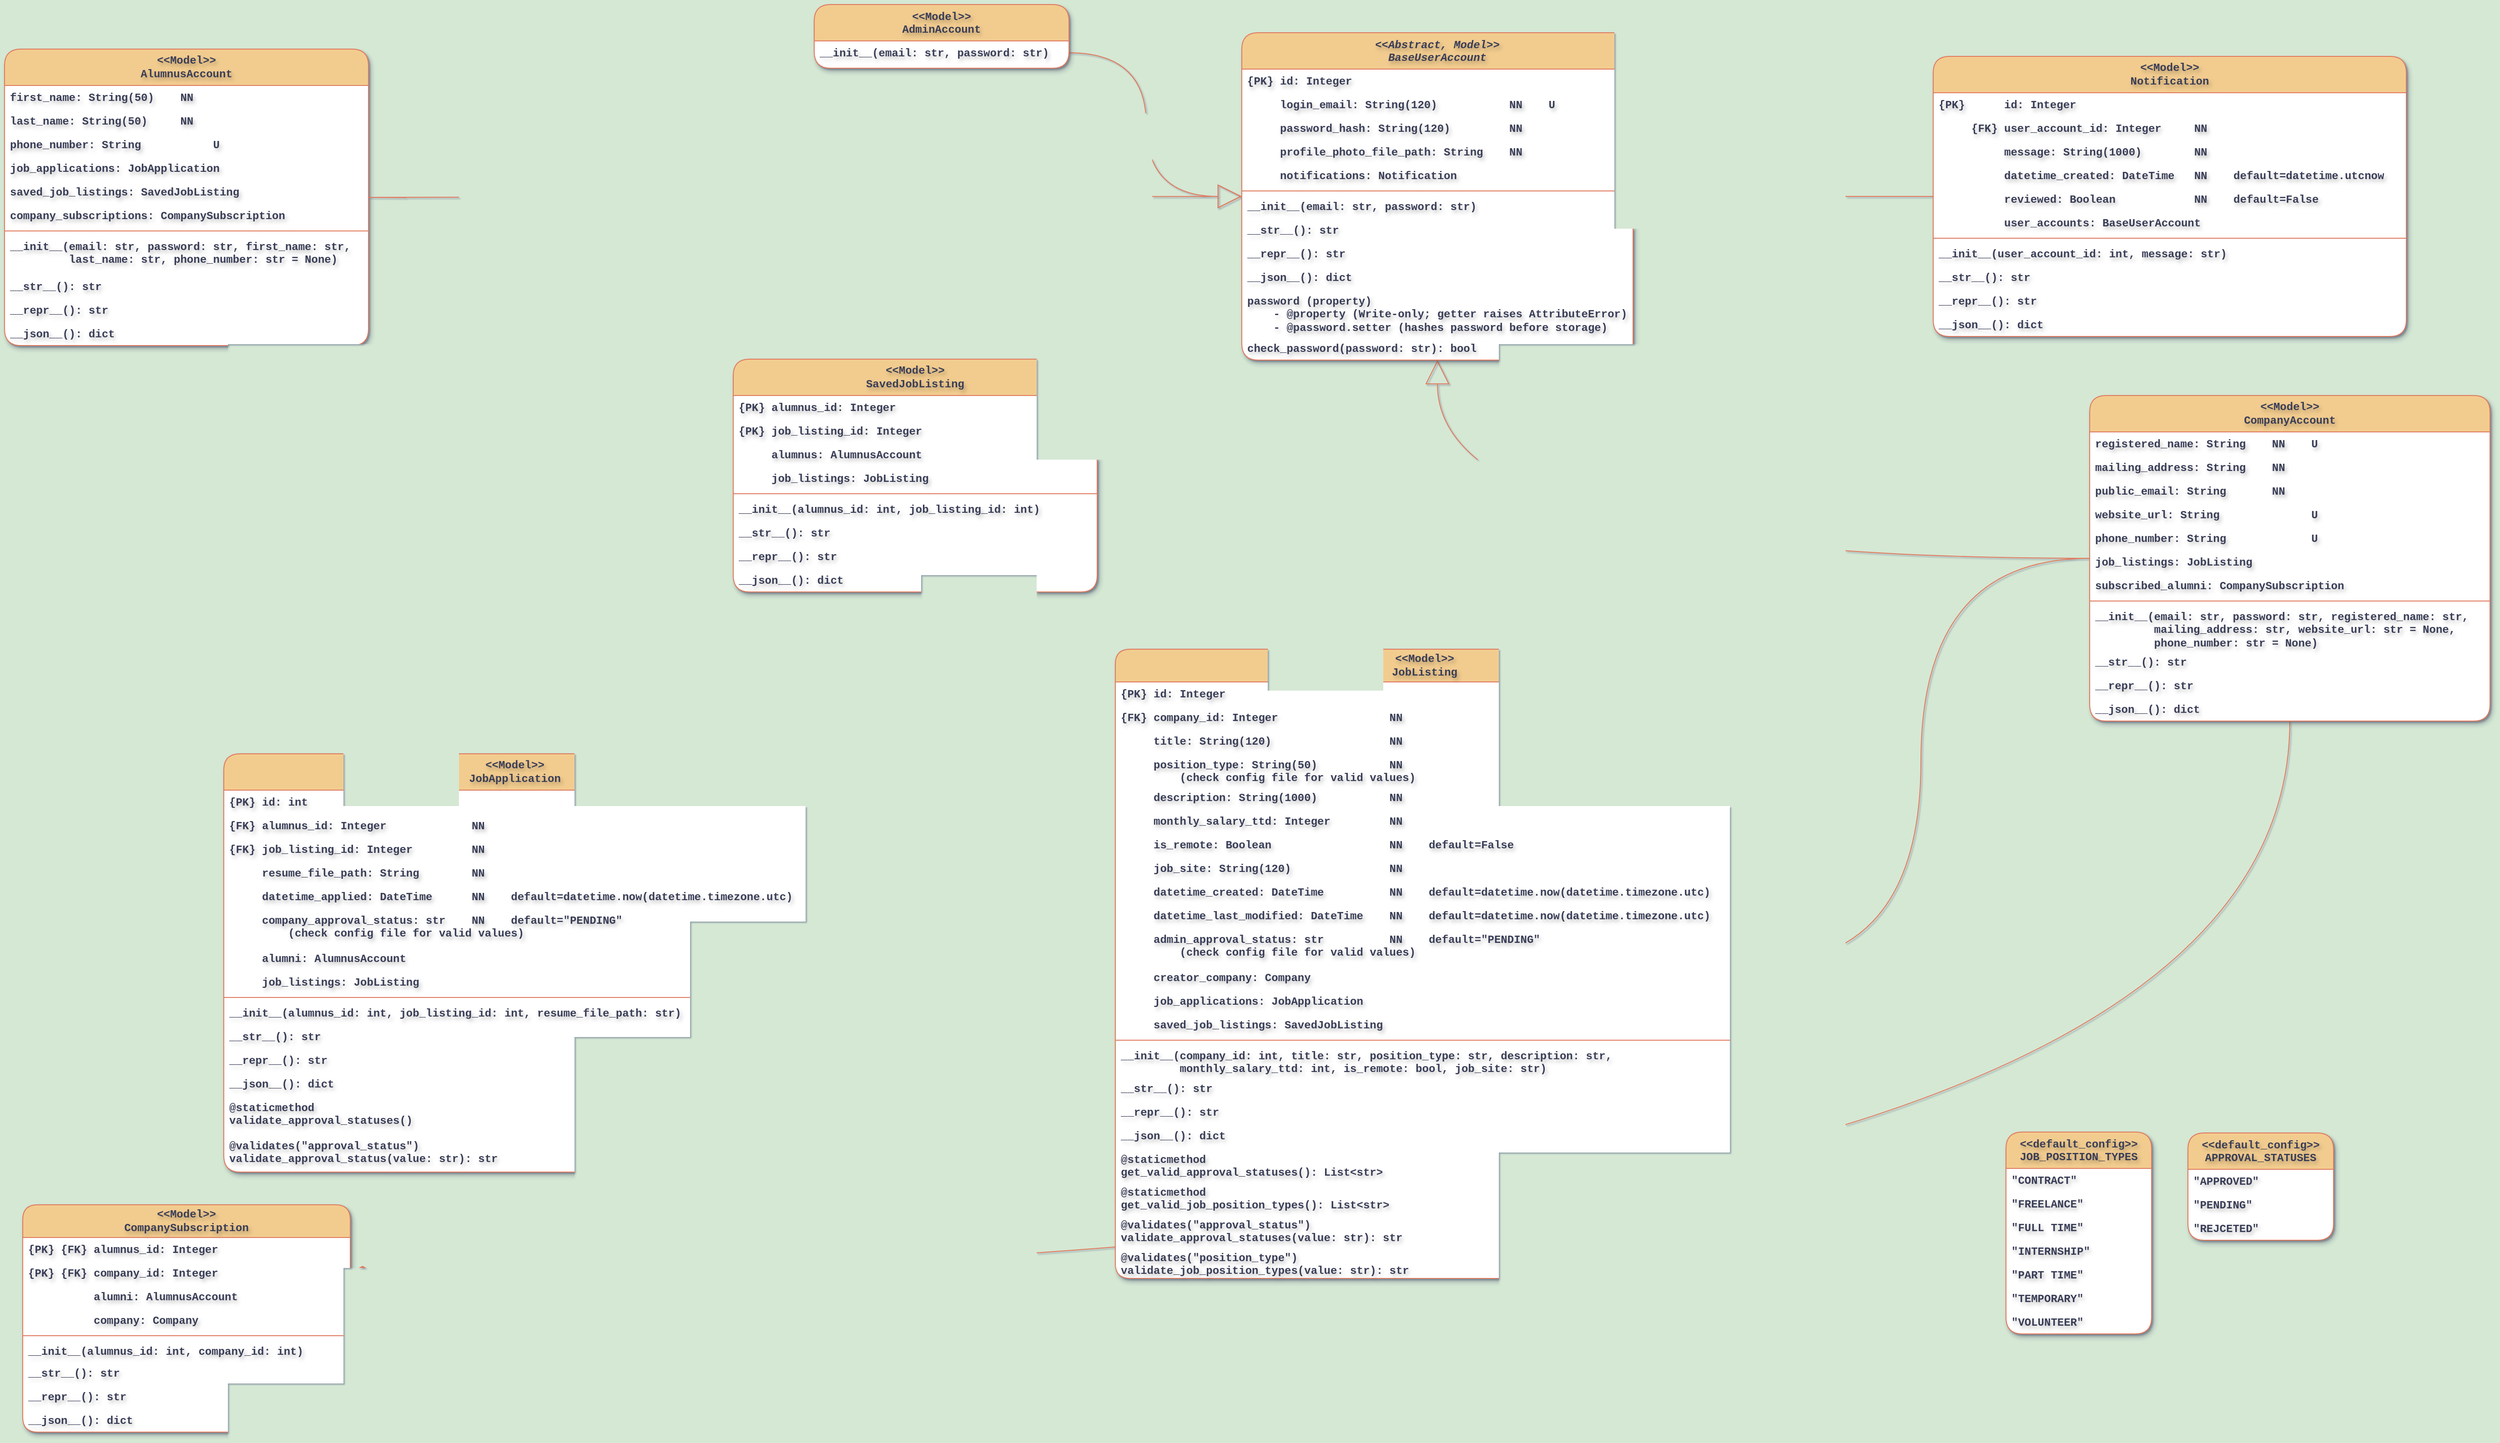 <mxfile version="26.0.9">
  <diagram name="Page 1" id="sLqx81c6ONk_klbjk-so">
    <mxGraphModel dx="2577" dy="807" grid="1" gridSize="10" guides="1" tooltips="1" connect="1" arrows="1" fold="1" page="1" pageScale="1" pageWidth="1169" pageHeight="827" background="#D5E8D4" math="0" shadow="1">
      <root>
        <mxCell id="XXH77wzu_KwIZsb6YLJm-0" />
        <mxCell id="XXH77wzu_KwIZsb6YLJm-1" parent="XXH77wzu_KwIZsb6YLJm-0" />
        <mxCell id="XXH77wzu_KwIZsb6YLJm-2" style="edgeStyle=orthogonalEdgeStyle;shape=connector;curved=1;rounded=1;orthogonalLoop=1;jettySize=auto;html=1;strokeColor=#E07A5F;align=center;verticalAlign=middle;fontFamily=Helvetica;fontSize=11;fontColor=default;labelBackgroundColor=none;startSize=24;endArrow=none;endFill=0;endSize=24;" parent="XXH77wzu_KwIZsb6YLJm-1" edge="1">
          <mxGeometry relative="1" as="geometry">
            <mxPoint x="-620" y="-464" as="sourcePoint" />
          </mxGeometry>
        </mxCell>
        <mxCell id="XXH77wzu_KwIZsb6YLJm-3" style="edgeStyle=orthogonalEdgeStyle;rounded=1;orthogonalLoop=1;jettySize=auto;html=1;endArrow=none;endFill=0;endSize=24;startSize=24;curved=1;fontFamily=Courier New;fontStyle=0;fontSize=11;labelBackgroundColor=none;strokeColor=#E07A5F;fontColor=default;" parent="XXH77wzu_KwIZsb6YLJm-1" edge="1">
          <mxGeometry relative="1" as="geometry">
            <mxPoint x="-620" y="-464" as="targetPoint" />
          </mxGeometry>
        </mxCell>
        <mxCell id="XXH77wzu_KwIZsb6YLJm-4" style="edgeStyle=orthogonalEdgeStyle;shape=connector;curved=1;rounded=1;orthogonalLoop=1;jettySize=auto;html=1;strokeColor=#E07A5F;align=center;verticalAlign=middle;fontFamily=Courier New;fontSize=11;fontColor=default;labelBackgroundColor=none;startSize=24;endArrow=none;endFill=0;endSize=24;fontStyle=0" parent="XXH77wzu_KwIZsb6YLJm-1" edge="1">
          <mxGeometry relative="1" as="geometry">
            <mxPoint x="350.0" y="-1.0" as="targetPoint" />
          </mxGeometry>
        </mxCell>
        <mxCell id="XXH77wzu_KwIZsb6YLJm-5" value="1...*" style="edgeLabel;html=1;align=center;verticalAlign=middle;resizable=0;points=[];fontFamily=Courier New;fontSize=11;fontColor=#393C56;labelBackgroundColor=none;fontStyle=0;rounded=1;" parent="XXH77wzu_KwIZsb6YLJm-4" vertex="1" connectable="0">
          <mxGeometry x="-0.873" relative="1" as="geometry">
            <mxPoint as="offset" />
          </mxGeometry>
        </mxCell>
        <mxCell id="XXH77wzu_KwIZsb6YLJm-6" value="assigned" style="edgeLabel;html=1;align=center;verticalAlign=middle;resizable=0;points=[];fontFamily=Courier New;fontSize=11;fontColor=#393C56;labelBackgroundColor=none;fontStyle=0;rounded=1;" parent="XXH77wzu_KwIZsb6YLJm-4" vertex="1" connectable="0">
          <mxGeometry x="0.226" y="-15" relative="1" as="geometry">
            <mxPoint x="18" y="23" as="offset" />
          </mxGeometry>
        </mxCell>
        <mxCell id="XXH77wzu_KwIZsb6YLJm-7" value="1" style="edgeLabel;html=1;align=center;verticalAlign=middle;resizable=0;points=[];fontFamily=Courier New;fontSize=11;fontColor=#393C56;labelBackgroundColor=none;fontStyle=0;rounded=1;" parent="XXH77wzu_KwIZsb6YLJm-4" vertex="1" connectable="0">
          <mxGeometry x="0.875" y="-1" relative="1" as="geometry">
            <mxPoint as="offset" />
          </mxGeometry>
        </mxCell>
        <mxCell id="XXH77wzu_KwIZsb6YLJm-8" style="edgeStyle=orthogonalEdgeStyle;shape=connector;curved=1;rounded=1;orthogonalLoop=1;jettySize=auto;html=1;strokeColor=#E07A5F;align=center;verticalAlign=middle;fontFamily=Courier New;fontSize=11;fontColor=default;labelBackgroundColor=none;startSize=24;endArrow=none;endFill=0;endSize=24;fontStyle=0" parent="XXH77wzu_KwIZsb6YLJm-1" edge="1">
          <mxGeometry relative="1" as="geometry">
            <mxPoint x="30" y="-279" as="sourcePoint" />
          </mxGeometry>
        </mxCell>
        <mxCell id="XXH77wzu_KwIZsb6YLJm-9" value="1" style="edgeLabel;html=1;align=center;verticalAlign=middle;resizable=0;points=[];fontFamily=Courier New;fontSize=11;fontColor=#393C56;labelBackgroundColor=none;fontStyle=0;rounded=1;" parent="XXH77wzu_KwIZsb6YLJm-8" vertex="1" connectable="0">
          <mxGeometry x="-0.667" y="-2" relative="1" as="geometry">
            <mxPoint as="offset" />
          </mxGeometry>
        </mxCell>
        <mxCell id="XXH77wzu_KwIZsb6YLJm-10" value="is" style="edgeLabel;html=1;align=center;verticalAlign=middle;resizable=0;points=[];fontFamily=Courier New;fontSize=11;fontColor=#393C56;labelBackgroundColor=none;fontStyle=0;rounded=1;" parent="XXH77wzu_KwIZsb6YLJm-8" vertex="1" connectable="0">
          <mxGeometry x="-0.06" relative="1" as="geometry">
            <mxPoint x="-2" as="offset" />
          </mxGeometry>
        </mxCell>
        <mxCell id="XXH77wzu_KwIZsb6YLJm-11" value="1...*" style="edgeLabel;html=1;align=center;verticalAlign=middle;resizable=0;points=[];fontFamily=Courier New;fontSize=11;fontColor=#393C56;labelBackgroundColor=none;fontStyle=0;rounded=1;" parent="XXH77wzu_KwIZsb6YLJm-8" vertex="1" connectable="0">
          <mxGeometry x="0.79" y="-1" relative="1" as="geometry">
            <mxPoint x="-11" as="offset" />
          </mxGeometry>
        </mxCell>
        <mxCell id="XXH77wzu_KwIZsb6YLJm-12" style="edgeStyle=orthogonalEdgeStyle;shape=connector;curved=1;rounded=1;orthogonalLoop=1;jettySize=auto;html=1;strokeColor=#E07A5F;align=center;verticalAlign=middle;fontFamily=Courier New;fontSize=11;fontColor=default;labelBackgroundColor=none;startSize=24;endArrow=none;endFill=0;endSize=24;fontStyle=0" parent="XXH77wzu_KwIZsb6YLJm-1" edge="1">
          <mxGeometry relative="1" as="geometry">
            <mxPoint x="-220" y="127" as="targetPoint" />
          </mxGeometry>
        </mxCell>
        <mxCell id="XXH77wzu_KwIZsb6YLJm-13" value="1...*" style="edgeLabel;html=1;align=center;verticalAlign=middle;resizable=0;points=[];fontFamily=Courier New;fontSize=11;fontColor=#393C56;labelBackgroundColor=none;fontStyle=0;rounded=1;" parent="XXH77wzu_KwIZsb6YLJm-12" vertex="1" connectable="0">
          <mxGeometry x="-0.764" y="1" relative="1" as="geometry">
            <mxPoint as="offset" />
          </mxGeometry>
        </mxCell>
        <mxCell id="XXH77wzu_KwIZsb6YLJm-14" value="0...*" style="edgeLabel;html=1;align=center;verticalAlign=middle;resizable=0;points=[];fontFamily=Courier New;fontSize=11;fontColor=#393C56;labelBackgroundColor=none;fontStyle=0;rounded=1;" parent="XXH77wzu_KwIZsb6YLJm-12" vertex="1" connectable="0">
          <mxGeometry x="0.875" relative="1" as="geometry">
            <mxPoint x="11" as="offset" />
          </mxGeometry>
        </mxCell>
        <mxCell id="XXH77wzu_KwIZsb6YLJm-15" value="offered in" style="edgeLabel;html=1;align=center;verticalAlign=middle;resizable=0;points=[];fontFamily=Courier New;fontSize=11;fontColor=#393C56;labelBackgroundColor=none;fontStyle=0;rounded=1;" parent="XXH77wzu_KwIZsb6YLJm-12" vertex="1" connectable="0">
          <mxGeometry x="0.33" y="16" relative="1" as="geometry">
            <mxPoint x="20" y="-17" as="offset" />
          </mxGeometry>
        </mxCell>
        <mxCell id="XXH77wzu_KwIZsb6YLJm-16" style="edgeStyle=orthogonalEdgeStyle;shape=connector;curved=1;rounded=1;orthogonalLoop=1;jettySize=auto;html=1;strokeColor=#E07A5F;align=center;verticalAlign=middle;fontFamily=Courier New;fontSize=11;fontColor=default;labelBackgroundColor=none;startSize=24;endArrow=none;endFill=0;endSize=24;" parent="XXH77wzu_KwIZsb6YLJm-1" edge="1">
          <mxGeometry relative="1" as="geometry">
            <mxPoint x="695" y="126.0" as="sourcePoint" />
          </mxGeometry>
        </mxCell>
        <mxCell id="XXH77wzu_KwIZsb6YLJm-17" value="1" style="edgeLabel;html=1;align=center;verticalAlign=middle;resizable=0;points=[];spacingLeft=4;spacingRight=4;fontFamily=Courier New;fontSize=11;fontColor=#393C56;labelBackgroundColor=none;fillColor=none;rounded=1;" parent="XXH77wzu_KwIZsb6YLJm-16" vertex="1" connectable="0">
          <mxGeometry x="-0.951" y="1" relative="1" as="geometry">
            <mxPoint as="offset" />
          </mxGeometry>
        </mxCell>
        <mxCell id="XXH77wzu_KwIZsb6YLJm-18" value="1...*" style="edgeLabel;html=1;align=center;verticalAlign=middle;resizable=0;points=[];spacingLeft=4;spacingRight=4;fontFamily=Courier New;fontSize=11;fontColor=#393C56;labelBackgroundColor=none;fillColor=none;rounded=1;" parent="XXH77wzu_KwIZsb6YLJm-16" vertex="1" connectable="0">
          <mxGeometry x="0.954" relative="1" as="geometry">
            <mxPoint as="offset" />
          </mxGeometry>
        </mxCell>
        <mxCell id="XXH77wzu_KwIZsb6YLJm-19" value="belongs to" style="edgeLabel;html=1;align=center;verticalAlign=middle;resizable=0;points=[];spacingLeft=4;spacingRight=4;fontFamily=Courier New;fontSize=11;fontColor=#393C56;labelBackgroundColor=none;fillColor=none;rounded=1;" parent="XXH77wzu_KwIZsb6YLJm-16" vertex="1" connectable="0">
          <mxGeometry x="0.338" y="103" relative="1" as="geometry">
            <mxPoint as="offset" />
          </mxGeometry>
        </mxCell>
        <mxCell id="XXH77wzu_KwIZsb6YLJm-20" style="edgeStyle=orthogonalEdgeStyle;shape=connector;curved=1;rounded=1;orthogonalLoop=1;jettySize=auto;html=1;strokeColor=#E07A5F;align=center;verticalAlign=middle;fontFamily=Courier New;fontSize=11;fontColor=default;labelBackgroundColor=none;startSize=24;endArrow=none;endFill=0;endSize=24;fontStyle=0" parent="XXH77wzu_KwIZsb6YLJm-1" edge="1">
          <mxGeometry relative="1" as="geometry">
            <mxPoint x="920" y="-188" as="sourcePoint" />
          </mxGeometry>
        </mxCell>
        <mxCell id="XXH77wzu_KwIZsb6YLJm-21" value="1" style="edgeLabel;html=1;align=center;verticalAlign=middle;resizable=0;points=[];fontFamily=Courier New;fontSize=11;fontColor=#393C56;labelBackgroundColor=none;fontStyle=0;rounded=1;" parent="XXH77wzu_KwIZsb6YLJm-20" vertex="1" connectable="0">
          <mxGeometry x="0.812" relative="1" as="geometry">
            <mxPoint as="offset" />
          </mxGeometry>
        </mxCell>
        <mxCell id="XXH77wzu_KwIZsb6YLJm-22" value="in" style="edgeLabel;html=1;align=center;verticalAlign=middle;resizable=0;points=[];fontFamily=Courier New;fontSize=11;fontColor=#393C56;labelBackgroundColor=none;fontStyle=0;rounded=1;" parent="XXH77wzu_KwIZsb6YLJm-20" vertex="1" connectable="0">
          <mxGeometry x="-0.01" relative="1" as="geometry">
            <mxPoint as="offset" />
          </mxGeometry>
        </mxCell>
        <mxCell id="XXH77wzu_KwIZsb6YLJm-23" value="1...*" style="edgeLabel;html=1;align=center;verticalAlign=middle;resizable=0;points=[];fontFamily=Courier New;fontSize=11;fontColor=#393C56;labelBackgroundColor=none;fontStyle=0;rounded=1;" parent="XXH77wzu_KwIZsb6YLJm-20" vertex="1" connectable="0">
          <mxGeometry x="-0.841" relative="1" as="geometry">
            <mxPoint y="-2" as="offset" />
          </mxGeometry>
        </mxCell>
        <mxCell id="5jgF9hmnzfO0MOimmbpo-41" style="edgeStyle=orthogonalEdgeStyle;shape=connector;curved=1;rounded=1;orthogonalLoop=1;jettySize=auto;html=1;strokeColor=#E07A5F;align=center;verticalAlign=middle;fontFamily=Courier New;fontSize=12;fontColor=default;fontStyle=1;labelBorderColor=none;labelBackgroundColor=none;startSize=24;endArrow=diamondThin;endFill=1;endSize=24;" parent="XXH77wzu_KwIZsb6YLJm-1" source="XXH77wzu_KwIZsb6YLJm-36" target="XXH77wzu_KwIZsb6YLJm-121" edge="1">
          <mxGeometry relative="1" as="geometry" />
        </mxCell>
        <mxCell id="5jgF9hmnzfO0MOimmbpo-42" style="edgeStyle=orthogonalEdgeStyle;shape=connector;curved=1;rounded=1;orthogonalLoop=1;jettySize=auto;html=1;strokeColor=#E07A5F;align=center;verticalAlign=middle;fontFamily=Courier New;fontSize=12;fontColor=default;fontStyle=1;labelBorderColor=none;labelBackgroundColor=none;startSize=24;endArrow=diamondThin;endFill=1;endSize=24;" parent="XXH77wzu_KwIZsb6YLJm-1" source="XXH77wzu_KwIZsb6YLJm-36" target="5jgF9hmnzfO0MOimmbpo-23" edge="1">
          <mxGeometry relative="1" as="geometry" />
        </mxCell>
        <mxCell id="5jgF9hmnzfO0MOimmbpo-40" style="edgeStyle=orthogonalEdgeStyle;shape=connector;curved=1;rounded=1;orthogonalLoop=1;jettySize=auto;html=1;strokeColor=#E07A5F;align=center;verticalAlign=middle;fontFamily=Courier New;fontSize=12;fontColor=default;fontStyle=1;labelBorderColor=none;labelBackgroundColor=none;startSize=24;endArrow=diamondThin;endFill=1;endSize=24;" parent="XXH77wzu_KwIZsb6YLJm-1" source="XXH77wzu_KwIZsb6YLJm-71" target="XXH77wzu_KwIZsb6YLJm-121" edge="1">
          <mxGeometry relative="1" as="geometry" />
        </mxCell>
        <mxCell id="5jgF9hmnzfO0MOimmbpo-43" style="edgeStyle=orthogonalEdgeStyle;shape=connector;curved=1;rounded=1;orthogonalLoop=1;jettySize=auto;html=1;strokeColor=#E07A5F;align=center;verticalAlign=middle;fontFamily=Courier New;fontSize=12;fontColor=default;fontStyle=1;labelBorderColor=none;labelBackgroundColor=none;startSize=24;endArrow=diamondThin;endFill=1;endSize=24;" parent="XXH77wzu_KwIZsb6YLJm-1" source="XXH77wzu_KwIZsb6YLJm-71" target="5jgF9hmnzfO0MOimmbpo-23" edge="1">
          <mxGeometry relative="1" as="geometry" />
        </mxCell>
        <mxCell id="5jgF9hmnzfO0MOimmbpo-46" style="edgeStyle=orthogonalEdgeStyle;shape=connector;curved=1;rounded=1;orthogonalLoop=1;jettySize=auto;html=1;strokeColor=#E07A5F;align=center;verticalAlign=middle;fontFamily=Courier New;fontSize=12;fontColor=default;fontStyle=1;labelBorderColor=none;labelBackgroundColor=none;startSize=24;endArrow=diamondThin;endFill=1;endSize=24;" parent="XXH77wzu_KwIZsb6YLJm-1" source="XXH77wzu_KwIZsb6YLJm-71" target="XXH77wzu_KwIZsb6YLJm-113" edge="1">
          <mxGeometry relative="1" as="geometry" />
        </mxCell>
        <mxCell id="XXH77wzu_KwIZsb6YLJm-71" value="&lt;&lt;Model&gt;&gt;&#xa;AlumnusAccount" style="swimlane;fontStyle=1;childLayout=stackLayout;horizontal=1;startSize=40;fillColor=#F2CC8F;horizontalStack=0;resizeParent=1;resizeParentMax=0;resizeLast=0;collapsible=1;marginBottom=0;fontFamily=Courier New;fontSize=12;labelBackgroundColor=none;rounded=1;shadow=1;glass=0;swimlaneFillColor=default;strokeColor=#E07A5F;fillStyle=solid;fontColor=#393C56;textShadow=1;labelBorderColor=none;whiteSpace=wrap;" parent="XXH77wzu_KwIZsb6YLJm-1" vertex="1">
          <mxGeometry x="-991" y="89" width="400" height="326" as="geometry" />
        </mxCell>
        <mxCell id="XXH77wzu_KwIZsb6YLJm-74" value="first_name: String(50)    NN    " style="text;strokeColor=none;fillColor=none;align=left;verticalAlign=top;spacingLeft=4;spacingRight=4;overflow=hidden;rotatable=0;points=[[0,0.5],[1,0.5]];portConstraint=eastwest;fontFamily=Courier New;fontSize=12;fontColor=#393C56;labelBackgroundColor=none;fontStyle=1;rounded=1;textShadow=1;labelBorderColor=none;whiteSpace=wrap;" parent="XXH77wzu_KwIZsb6YLJm-71" vertex="1">
          <mxGeometry y="40" width="400" height="26" as="geometry" />
        </mxCell>
        <mxCell id="XXH77wzu_KwIZsb6YLJm-75" value="last_name: String(50)     NN" style="text;strokeColor=none;fillColor=none;align=left;verticalAlign=top;spacingLeft=4;spacingRight=4;overflow=hidden;rotatable=0;points=[[0,0.5],[1,0.5]];portConstraint=eastwest;fontFamily=Courier New;fontSize=12;fontColor=#393C56;labelBackgroundColor=none;fontStyle=1;rounded=1;textShadow=1;labelBorderColor=none;whiteSpace=wrap;" parent="XXH77wzu_KwIZsb6YLJm-71" vertex="1">
          <mxGeometry y="66" width="400" height="26" as="geometry" />
        </mxCell>
        <mxCell id="5jgF9hmnzfO0MOimmbpo-35" value="phone_number: String           U" style="text;strokeColor=none;fillColor=none;align=left;verticalAlign=top;spacingLeft=4;spacingRight=4;overflow=hidden;rotatable=0;points=[[0,0.5],[1,0.5]];portConstraint=eastwest;fontFamily=Courier New;fontSize=12;fontColor=#393C56;labelBackgroundColor=none;fontStyle=1;rounded=1;textShadow=1;labelBorderColor=none;whiteSpace=wrap;" parent="XXH77wzu_KwIZsb6YLJm-71" vertex="1">
          <mxGeometry y="92" width="400" height="26" as="geometry" />
        </mxCell>
        <mxCell id="XXH77wzu_KwIZsb6YLJm-73" value="job_applications: JobApplication" style="text;strokeColor=none;fillColor=none;align=left;verticalAlign=top;spacingLeft=4;spacingRight=4;overflow=hidden;rotatable=0;points=[[0,0.5],[1,0.5]];portConstraint=eastwest;fontFamily=Courier New;fontSize=12;fontColor=#393C56;labelBackgroundColor=none;fontStyle=1;rounded=1;textShadow=1;labelBorderColor=none;whiteSpace=wrap;" parent="XXH77wzu_KwIZsb6YLJm-71" vertex="1">
          <mxGeometry y="118" width="400" height="26" as="geometry" />
        </mxCell>
        <mxCell id="pk2RZFTH-a-wFuO-xU55-0" value="saved_job_listings: SavedJobListing" style="text;strokeColor=none;fillColor=none;align=left;verticalAlign=top;spacingLeft=4;spacingRight=4;overflow=hidden;rotatable=0;points=[[0,0.5],[1,0.5]];portConstraint=eastwest;fontFamily=Courier New;fontSize=12;fontColor=#393C56;labelBackgroundColor=none;fontStyle=1;rounded=1;textShadow=1;labelBorderColor=none;whiteSpace=wrap;" parent="XXH77wzu_KwIZsb6YLJm-71" vertex="1">
          <mxGeometry y="144" width="400" height="26" as="geometry" />
        </mxCell>
        <mxCell id="5jgF9hmnzfO0MOimmbpo-36" value="company_subscriptions: CompanySubscription" style="text;strokeColor=none;fillColor=none;align=left;verticalAlign=top;spacingLeft=4;spacingRight=4;overflow=hidden;rotatable=0;points=[[0,0.5],[1,0.5]];portConstraint=eastwest;fontFamily=Courier New;fontSize=12;fontColor=#393C56;labelBackgroundColor=none;fontStyle=1;rounded=1;textShadow=1;labelBorderColor=none;whiteSpace=wrap;" parent="XXH77wzu_KwIZsb6YLJm-71" vertex="1">
          <mxGeometry y="170" width="400" height="26" as="geometry" />
        </mxCell>
        <mxCell id="XXH77wzu_KwIZsb6YLJm-79" value="" style="line;strokeWidth=1;fillColor=none;align=left;verticalAlign=middle;spacingTop=-1;spacingLeft=3;spacingRight=3;rotatable=0;labelPosition=right;points=[];portConstraint=eastwest;strokeColor=#E07A5F;rounded=1;shadow=0;fontFamily=Courier New;fontSize=12;fontColor=#393C56;fontStyle=1;labelBackgroundColor=none;textShadow=1;labelBorderColor=none;whiteSpace=wrap;" parent="XXH77wzu_KwIZsb6YLJm-71" vertex="1">
          <mxGeometry y="196" width="400" height="8" as="geometry" />
        </mxCell>
        <mxCell id="XXH77wzu_KwIZsb6YLJm-80" value="__init__(email: str, password: str, first_name: str,&#xa;         last_name: str, phone_number: str = None)" style="text;strokeColor=none;fillColor=none;align=left;verticalAlign=top;spacingLeft=4;spacingRight=4;overflow=hidden;rotatable=0;points=[[0,0.5],[1,0.5]];portConstraint=eastwest;fontFamily=Courier New;fontSize=12;fontColor=#393C56;fontStyle=1;rounded=1;labelBackgroundColor=none;textShadow=1;labelBorderColor=none;whiteSpace=wrap;" parent="XXH77wzu_KwIZsb6YLJm-71" vertex="1">
          <mxGeometry y="204" width="400" height="44" as="geometry" />
        </mxCell>
        <mxCell id="8Z-1h5Hw5Y7-mscz9iKp-1" value="__str__(): str" style="text;strokeColor=none;fillColor=none;align=left;verticalAlign=top;spacingLeft=4;spacingRight=4;overflow=hidden;rotatable=0;points=[[0,0.5],[1,0.5]];portConstraint=eastwest;fontFamily=Courier New;fontSize=12;fontColor=#393C56;fontStyle=1;rounded=1;labelBackgroundColor=none;textShadow=1;labelBorderColor=none;whiteSpace=wrap;" parent="XXH77wzu_KwIZsb6YLJm-71" vertex="1">
          <mxGeometry y="248" width="400" height="26" as="geometry" />
        </mxCell>
        <mxCell id="vXi8VaZ42weyowTNooa3-17" value="__repr__(): str" style="text;strokeColor=none;fillColor=none;align=left;verticalAlign=top;spacingLeft=4;spacingRight=4;overflow=hidden;rotatable=0;points=[[0,0.5],[1,0.5]];portConstraint=eastwest;fontFamily=Courier New;fontSize=12;fontColor=#393C56;fontStyle=1;rounded=1;labelBackgroundColor=none;textShadow=1;labelBorderColor=none;whiteSpace=wrap;" parent="XXH77wzu_KwIZsb6YLJm-71" vertex="1">
          <mxGeometry y="274" width="400" height="26" as="geometry" />
        </mxCell>
        <mxCell id="vXi8VaZ42weyowTNooa3-18" value="__json__(): dict" style="text;strokeColor=none;fillColor=none;align=left;verticalAlign=top;spacingLeft=4;spacingRight=4;overflow=hidden;rotatable=0;points=[[0,0.5],[1,0.5]];portConstraint=eastwest;fontFamily=Courier New;fontSize=12;fontColor=#393C56;fontStyle=1;rounded=1;labelBackgroundColor=none;textShadow=1;labelBorderColor=none;whiteSpace=wrap;" parent="XXH77wzu_KwIZsb6YLJm-71" vertex="1">
          <mxGeometry y="300" width="400" height="26" as="geometry" />
        </mxCell>
        <mxCell id="XXH77wzu_KwIZsb6YLJm-86" value="" style="edgeStyle=orthogonalEdgeStyle;shape=connector;curved=1;rounded=1;orthogonalLoop=1;jettySize=auto;strokeColor=#E07A5F;align=center;verticalAlign=middle;fontFamily=Courier New;fontSize=12;fontColor=default;labelBackgroundColor=none;startSize=24;endArrow=block;endFill=0;endSize=24;fontStyle=1;textShadow=1;labelBorderColor=none;" parent="XXH77wzu_KwIZsb6YLJm-1" source="XXH77wzu_KwIZsb6YLJm-71" target="XXH77wzu_KwIZsb6YLJm-25" edge="1">
          <mxGeometry relative="1" as="geometry" />
        </mxCell>
        <mxCell id="_3BBfXGua7M5fW14DH3c-16" style="edgeStyle=orthogonalEdgeStyle;shape=connector;curved=1;rounded=1;orthogonalLoop=1;jettySize=auto;html=1;strokeColor=#E07A5F;align=center;verticalAlign=middle;fontFamily=Courier New;fontSize=12;fontColor=default;fontStyle=1;labelBorderColor=none;labelBackgroundColor=none;startSize=24;endArrow=block;endFill=0;endSize=24;" parent="XXH77wzu_KwIZsb6YLJm-1" source="XXH77wzu_KwIZsb6YLJm-87" target="XXH77wzu_KwIZsb6YLJm-25" edge="1">
          <mxGeometry relative="1" as="geometry" />
        </mxCell>
        <mxCell id="5jgF9hmnzfO0MOimmbpo-45" style="edgeStyle=orthogonalEdgeStyle;shape=connector;curved=1;rounded=1;orthogonalLoop=1;jettySize=auto;html=1;strokeColor=#E07A5F;align=center;verticalAlign=middle;fontFamily=Courier New;fontSize=12;fontColor=default;fontStyle=1;labelBorderColor=none;labelBackgroundColor=none;startSize=24;endArrow=diamondThin;endFill=1;endSize=24;" parent="XXH77wzu_KwIZsb6YLJm-1" source="XXH77wzu_KwIZsb6YLJm-87" target="XXH77wzu_KwIZsb6YLJm-36" edge="1">
          <mxGeometry relative="1" as="geometry" />
        </mxCell>
        <mxCell id="5jgF9hmnzfO0MOimmbpo-47" style="edgeStyle=orthogonalEdgeStyle;shape=connector;curved=1;rounded=1;orthogonalLoop=1;jettySize=auto;html=1;strokeColor=#E07A5F;align=center;verticalAlign=middle;fontFamily=Courier New;fontSize=12;fontColor=default;fontStyle=1;labelBorderColor=none;labelBackgroundColor=none;startSize=24;endArrow=diamondThin;endFill=1;endSize=24;entryX=1;entryY=0.5;entryDx=0;entryDy=0;" parent="XXH77wzu_KwIZsb6YLJm-1" source="XXH77wzu_KwIZsb6YLJm-87" target="XXH77wzu_KwIZsb6YLJm-115" edge="1">
          <mxGeometry relative="1" as="geometry" />
        </mxCell>
        <mxCell id="XXH77wzu_KwIZsb6YLJm-87" value="&lt;&lt;Model&gt;&gt;&#xa;CompanyAccount" style="swimlane;fontStyle=1;childLayout=stackLayout;horizontal=1;startSize=40;fillColor=#F2CC8F;horizontalStack=0;resizeParent=1;resizeParentMax=0;resizeLast=0;collapsible=1;marginBottom=0;fontFamily=Courier New;fontSize=12;labelBackgroundColor=none;rounded=1;shadow=1;glass=0;swimlaneFillColor=default;strokeColor=#E07A5F;fillStyle=solid;fontColor=#393C56;textShadow=1;labelBorderColor=none;whiteSpace=wrap;" parent="XXH77wzu_KwIZsb6YLJm-1" vertex="1">
          <mxGeometry x="1301" y="470" width="440" height="358" as="geometry" />
        </mxCell>
        <mxCell id="5jgF9hmnzfO0MOimmbpo-0" value="registered_name: String    NN    U" style="text;strokeColor=none;fillColor=none;align=left;verticalAlign=top;spacingLeft=4;spacingRight=4;overflow=hidden;rotatable=0;points=[[0,0.5],[1,0.5]];portConstraint=eastwest;fontFamily=Courier New;fontSize=12;fontColor=#393C56;labelBackgroundColor=none;fontStyle=1;rounded=1;textShadow=1;labelBorderColor=none;whiteSpace=wrap;" parent="XXH77wzu_KwIZsb6YLJm-87" vertex="1">
          <mxGeometry y="40" width="440" height="26" as="geometry" />
        </mxCell>
        <mxCell id="XXH77wzu_KwIZsb6YLJm-91" value="mailing_address: String    NN" style="text;strokeColor=none;fillColor=none;align=left;verticalAlign=top;spacingLeft=4;spacingRight=4;overflow=hidden;rotatable=0;points=[[0,0.5],[1,0.5]];portConstraint=eastwest;fontFamily=Courier New;fontSize=12;fontColor=#393C56;labelBackgroundColor=none;fontStyle=1;rounded=1;textShadow=1;labelBorderColor=none;whiteSpace=wrap;" parent="XXH77wzu_KwIZsb6YLJm-87" vertex="1">
          <mxGeometry y="66" width="440" height="26" as="geometry" />
        </mxCell>
        <mxCell id="5jgF9hmnzfO0MOimmbpo-21" value="public_email: String       NN" style="text;strokeColor=none;fillColor=none;align=left;verticalAlign=top;spacingLeft=4;spacingRight=4;overflow=hidden;rotatable=0;points=[[0,0.5],[1,0.5]];portConstraint=eastwest;fontFamily=Courier New;fontSize=12;fontColor=#393C56;labelBackgroundColor=none;fontStyle=1;rounded=1;textShadow=1;labelBorderColor=none;whiteSpace=wrap;" parent="XXH77wzu_KwIZsb6YLJm-87" vertex="1">
          <mxGeometry y="92" width="440" height="26" as="geometry" />
        </mxCell>
        <mxCell id="XXH77wzu_KwIZsb6YLJm-93" value="website_url: String              U" style="text;strokeColor=none;fillColor=none;align=left;verticalAlign=top;spacingLeft=4;spacingRight=4;overflow=hidden;rotatable=0;points=[[0,0.5],[1,0.5]];portConstraint=eastwest;fontFamily=Courier New;fontSize=12;fontColor=#393C56;labelBackgroundColor=none;fontStyle=1;rounded=1;textShadow=1;labelBorderColor=none;whiteSpace=wrap;" parent="XXH77wzu_KwIZsb6YLJm-87" vertex="1">
          <mxGeometry y="118" width="440" height="26" as="geometry" />
        </mxCell>
        <mxCell id="XXH77wzu_KwIZsb6YLJm-90" value="phone_number: String             U" style="text;strokeColor=none;fillColor=none;align=left;verticalAlign=top;spacingLeft=4;spacingRight=4;overflow=hidden;rotatable=0;points=[[0,0.5],[1,0.5]];portConstraint=eastwest;fontFamily=Courier New;fontSize=12;fontColor=#393C56;labelBackgroundColor=none;fontStyle=1;rounded=1;textShadow=1;labelBorderColor=none;whiteSpace=wrap;" parent="XXH77wzu_KwIZsb6YLJm-87" vertex="1">
          <mxGeometry y="144" width="440" height="26" as="geometry" />
        </mxCell>
        <mxCell id="XXH77wzu_KwIZsb6YLJm-95" value="job_listings: JobListing" style="text;strokeColor=none;fillColor=none;align=left;verticalAlign=top;spacingLeft=4;spacingRight=4;overflow=hidden;rotatable=0;points=[[0,0.5],[1,0.5]];portConstraint=eastwest;fontFamily=Courier New;fontSize=12;fontColor=#393C56;labelBackgroundColor=none;fontStyle=1;rounded=1;textShadow=1;labelBorderColor=none;whiteSpace=wrap;" parent="XXH77wzu_KwIZsb6YLJm-87" vertex="1">
          <mxGeometry y="170" width="440" height="26" as="geometry" />
        </mxCell>
        <mxCell id="pk2RZFTH-a-wFuO-xU55-1" value="subscribed_alumni: CompanySubscription" style="text;strokeColor=none;fillColor=none;align=left;verticalAlign=top;spacingLeft=4;spacingRight=4;overflow=hidden;rotatable=0;points=[[0,0.5],[1,0.5]];portConstraint=eastwest;fontFamily=Courier New;fontSize=12;fontColor=#393C56;labelBackgroundColor=none;fontStyle=1;rounded=1;textShadow=1;labelBorderColor=none;whiteSpace=wrap;" parent="XXH77wzu_KwIZsb6YLJm-87" vertex="1">
          <mxGeometry y="196" width="440" height="26" as="geometry" />
        </mxCell>
        <mxCell id="XXH77wzu_KwIZsb6YLJm-96" value="" style="line;strokeWidth=1;fillColor=none;align=left;verticalAlign=middle;spacingTop=-1;spacingLeft=3;spacingRight=3;rotatable=0;labelPosition=right;points=[];portConstraint=eastwest;strokeColor=#E07A5F;fontStyle=1;fontFamily=Courier New;fontSize=12;rounded=1;labelBackgroundColor=none;fontColor=#393C56;textShadow=1;labelBorderColor=none;whiteSpace=wrap;" parent="XXH77wzu_KwIZsb6YLJm-87" vertex="1">
          <mxGeometry y="222" width="440" height="8" as="geometry" />
        </mxCell>
        <mxCell id="XXH77wzu_KwIZsb6YLJm-97" value="__init__(email: str, password: str, registered_name: str,&#xa;         mailing_address: str, website_url: str = None,&#xa;         phone_number: str = None)" style="text;strokeColor=none;fillColor=none;align=left;verticalAlign=top;spacingLeft=4;spacingRight=4;overflow=hidden;rotatable=0;points=[[0,0.5],[1,0.5]];portConstraint=eastwest;fontFamily=Courier New;fontSize=12;fontColor=#393C56;labelBackgroundColor=none;fontStyle=1;rounded=1;textShadow=1;labelBorderColor=none;whiteSpace=wrap;" parent="XXH77wzu_KwIZsb6YLJm-87" vertex="1">
          <mxGeometry y="230" width="440" height="50" as="geometry" />
        </mxCell>
        <mxCell id="8Z-1h5Hw5Y7-mscz9iKp-2" value="__str__(): str" style="text;strokeColor=none;fillColor=none;align=left;verticalAlign=top;spacingLeft=4;spacingRight=4;overflow=hidden;rotatable=0;points=[[0,0.5],[1,0.5]];portConstraint=eastwest;fontFamily=Courier New;fontSize=12;fontColor=#393C56;fontStyle=1;rounded=1;labelBackgroundColor=none;textShadow=1;labelBorderColor=none;whiteSpace=wrap;" parent="XXH77wzu_KwIZsb6YLJm-87" vertex="1">
          <mxGeometry y="280" width="440" height="26" as="geometry" />
        </mxCell>
        <mxCell id="vXi8VaZ42weyowTNooa3-25" value="__repr__(): str" style="text;strokeColor=none;fillColor=none;align=left;verticalAlign=top;spacingLeft=4;spacingRight=4;overflow=hidden;rotatable=0;points=[[0,0.5],[1,0.5]];portConstraint=eastwest;fontFamily=Courier New;fontSize=12;fontColor=#393C56;fontStyle=1;rounded=1;labelBackgroundColor=none;textShadow=1;labelBorderColor=none;whiteSpace=wrap;" parent="XXH77wzu_KwIZsb6YLJm-87" vertex="1">
          <mxGeometry y="306" width="440" height="26" as="geometry" />
        </mxCell>
        <mxCell id="vXi8VaZ42weyowTNooa3-26" value="__json__(): dict" style="text;strokeColor=none;fillColor=none;align=left;verticalAlign=top;spacingLeft=4;spacingRight=4;overflow=hidden;rotatable=0;points=[[0,0.5],[1,0.5]];portConstraint=eastwest;fontFamily=Courier New;fontSize=12;fontColor=#393C56;fontStyle=1;rounded=1;labelBackgroundColor=none;textShadow=1;labelBorderColor=none;whiteSpace=wrap;" parent="XXH77wzu_KwIZsb6YLJm-87" vertex="1">
          <mxGeometry y="332" width="440" height="26" as="geometry" />
        </mxCell>
        <mxCell id="XXH77wzu_KwIZsb6YLJm-104" style="edgeStyle=orthogonalEdgeStyle;shape=connector;curved=1;rounded=1;orthogonalLoop=1;jettySize=auto;html=1;strokeColor=#E07A5F;align=center;verticalAlign=middle;fontFamily=Courier New;fontSize=12;fontColor=default;fontStyle=1;labelBorderColor=none;labelBackgroundColor=none;startSize=24;endArrow=diamondThin;endFill=1;endSize=24;" parent="XXH77wzu_KwIZsb6YLJm-1" source="XXH77wzu_KwIZsb6YLJm-106" target="XXH77wzu_KwIZsb6YLJm-25" edge="1">
          <mxGeometry relative="1" as="geometry" />
        </mxCell>
        <mxCell id="XXH77wzu_KwIZsb6YLJm-106" value="&lt;&lt;Model&gt;&gt;&#xa;Notification" style="swimlane;fontStyle=1;childLayout=stackLayout;horizontal=1;startSize=40;fillColor=#F2CC8F;horizontalStack=0;resizeParent=1;resizeParentMax=0;resizeLast=0;collapsible=1;marginBottom=0;fontFamily=Courier New;fontSize=12;labelBackgroundColor=none;rounded=1;shadow=1;glass=0;swimlaneFillColor=default;strokeColor=#E07A5F;fillStyle=solid;fontColor=#393C56;textShadow=1;labelBorderColor=none;whiteSpace=wrap;" parent="XXH77wzu_KwIZsb6YLJm-1" vertex="1">
          <mxGeometry x="1129" y="97" width="520" height="308" as="geometry" />
        </mxCell>
        <mxCell id="XXH77wzu_KwIZsb6YLJm-107" value="{PK}      id: Integer" style="text;strokeColor=none;fillColor=none;align=left;verticalAlign=top;spacingLeft=4;spacingRight=4;overflow=hidden;rotatable=0;points=[[0,0.5],[1,0.5]];portConstraint=eastwest;fontFamily=Courier New;fontSize=12;fontColor=#393C56;labelBackgroundColor=none;fontStyle=1;rounded=1;textShadow=1;labelBorderColor=none;whiteSpace=wrap;" parent="XXH77wzu_KwIZsb6YLJm-106" vertex="1">
          <mxGeometry y="40" width="520" height="26" as="geometry" />
        </mxCell>
        <mxCell id="XXH77wzu_KwIZsb6YLJm-111" value="     {FK} user_account_id: Integer     NN" style="text;strokeColor=none;fillColor=none;align=left;verticalAlign=top;spacingLeft=4;spacingRight=4;overflow=hidden;rotatable=0;points=[[0,0.5],[1,0.5]];portConstraint=eastwest;fontFamily=Courier New;fontSize=12;fontColor=#393C56;labelBackgroundColor=none;fontStyle=1;rounded=1;textShadow=1;labelBorderColor=none;whiteSpace=wrap;" parent="XXH77wzu_KwIZsb6YLJm-106" vertex="1">
          <mxGeometry y="66" width="520" height="26" as="geometry" />
        </mxCell>
        <mxCell id="XXH77wzu_KwIZsb6YLJm-108" value="          message: String(1000)        NN" style="text;strokeColor=none;fillColor=none;align=left;verticalAlign=top;spacingLeft=4;spacingRight=4;overflow=hidden;rotatable=0;points=[[0,0.5],[1,0.5]];portConstraint=eastwest;fontFamily=Courier New;fontSize=12;fontColor=#393C56;labelBackgroundColor=none;fontStyle=1;rounded=1;textShadow=1;labelBorderColor=none;whiteSpace=wrap;" parent="XXH77wzu_KwIZsb6YLJm-106" vertex="1">
          <mxGeometry y="92" width="520" height="26" as="geometry" />
        </mxCell>
        <mxCell id="XXH77wzu_KwIZsb6YLJm-109" value="          datetime_created: DateTime   NN    default=datetime.utcnow" style="text;strokeColor=none;fillColor=none;align=left;verticalAlign=top;spacingLeft=4;spacingRight=4;overflow=hidden;rotatable=0;points=[[0,0.5],[1,0.5]];portConstraint=eastwest;fontFamily=Courier New;fontSize=12;fontColor=#393C56;labelBackgroundColor=none;fontStyle=1;rounded=1;textShadow=1;labelBorderColor=none;whiteSpace=wrap;" parent="XXH77wzu_KwIZsb6YLJm-106" vertex="1">
          <mxGeometry y="118" width="520" height="26" as="geometry" />
        </mxCell>
        <mxCell id="XXH77wzu_KwIZsb6YLJm-110" value="          reviewed: Boolean            NN    default=False" style="text;strokeColor=none;fillColor=none;align=left;verticalAlign=top;spacingLeft=4;spacingRight=4;overflow=hidden;rotatable=0;points=[[0,0.5],[1,0.5]];portConstraint=eastwest;fontFamily=Courier New;fontSize=12;fontColor=#393C56;labelBackgroundColor=none;fontStyle=1;rounded=1;textShadow=1;labelBorderColor=none;whiteSpace=wrap;" parent="XXH77wzu_KwIZsb6YLJm-106" vertex="1">
          <mxGeometry y="144" width="520" height="26" as="geometry" />
        </mxCell>
        <mxCell id="nW-KHkhgNFFtviqurRdJ-8" value="          user_accounts: BaseUserAccount" style="text;strokeColor=none;fillColor=none;align=left;verticalAlign=top;spacingLeft=4;spacingRight=4;overflow=hidden;rotatable=0;points=[[0,0.5],[1,0.5]];portConstraint=eastwest;fontFamily=Courier New;fontSize=12;fontColor=#393C56;labelBackgroundColor=none;fontStyle=1;rounded=1;textShadow=1;labelBorderColor=none;whiteSpace=wrap;" parent="XXH77wzu_KwIZsb6YLJm-106" vertex="1">
          <mxGeometry y="170" width="520" height="26" as="geometry" />
        </mxCell>
        <mxCell id="vXi8VaZ42weyowTNooa3-27" value="" style="line;strokeWidth=1;fillColor=none;align=left;verticalAlign=middle;spacingTop=-1;spacingLeft=3;spacingRight=3;rotatable=0;labelPosition=right;points=[];portConstraint=eastwest;strokeColor=#E07A5F;fontStyle=1;fontFamily=Courier New;fontSize=12;rounded=1;labelBackgroundColor=none;fontColor=#393C56;textShadow=1;labelBorderColor=none;whiteSpace=wrap;" parent="XXH77wzu_KwIZsb6YLJm-106" vertex="1">
          <mxGeometry y="196" width="520" height="8" as="geometry" />
        </mxCell>
        <mxCell id="8Z-1h5Hw5Y7-mscz9iKp-7" value="__init__(user_account_id: int, message: str)" style="text;strokeColor=none;fillColor=none;align=left;verticalAlign=top;spacingLeft=4;spacingRight=4;overflow=hidden;rotatable=0;points=[[0,0.5],[1,0.5]];portConstraint=eastwest;fontFamily=Courier New;fontSize=12;fontColor=#393C56;fontStyle=1;rounded=1;labelBackgroundColor=none;textShadow=1;labelBorderColor=none;whiteSpace=wrap;" parent="XXH77wzu_KwIZsb6YLJm-106" vertex="1">
          <mxGeometry y="204" width="520" height="26" as="geometry" />
        </mxCell>
        <mxCell id="8Z-1h5Hw5Y7-mscz9iKp-3" value="__str__(): str" style="text;strokeColor=none;fillColor=none;align=left;verticalAlign=top;spacingLeft=4;spacingRight=4;overflow=hidden;rotatable=0;points=[[0,0.5],[1,0.5]];portConstraint=eastwest;fontFamily=Courier New;fontSize=12;fontColor=#393C56;fontStyle=1;rounded=1;labelBackgroundColor=none;textShadow=1;labelBorderColor=none;whiteSpace=wrap;" parent="XXH77wzu_KwIZsb6YLJm-106" vertex="1">
          <mxGeometry y="230" width="520" height="26" as="geometry" />
        </mxCell>
        <mxCell id="vXi8VaZ42weyowTNooa3-23" value="__repr__(): str" style="text;strokeColor=none;fillColor=none;align=left;verticalAlign=top;spacingLeft=4;spacingRight=4;overflow=hidden;rotatable=0;points=[[0,0.5],[1,0.5]];portConstraint=eastwest;fontFamily=Courier New;fontSize=12;fontColor=#393C56;fontStyle=1;rounded=1;labelBackgroundColor=none;textShadow=1;labelBorderColor=none;whiteSpace=wrap;" parent="XXH77wzu_KwIZsb6YLJm-106" vertex="1">
          <mxGeometry y="256" width="520" height="26" as="geometry" />
        </mxCell>
        <mxCell id="vXi8VaZ42weyowTNooa3-24" value="__json__(): dict" style="text;strokeColor=none;fillColor=none;align=left;verticalAlign=top;spacingLeft=4;spacingRight=4;overflow=hidden;rotatable=0;points=[[0,0.5],[1,0.5]];portConstraint=eastwest;fontFamily=Courier New;fontSize=12;fontColor=#393C56;fontStyle=1;rounded=1;labelBackgroundColor=none;textShadow=1;labelBorderColor=none;whiteSpace=wrap;" parent="XXH77wzu_KwIZsb6YLJm-106" vertex="1">
          <mxGeometry y="282" width="520" height="26" as="geometry" />
        </mxCell>
        <mxCell id="XXH77wzu_KwIZsb6YLJm-113" value="&lt;&lt;Model&gt;&gt;&#xa;CompanySubscription" style="swimlane;fontStyle=1;childLayout=stackLayout;horizontal=1;startSize=36;fillColor=#F2CC8F;horizontalStack=0;resizeParent=1;resizeParentMax=0;resizeLast=0;collapsible=1;marginBottom=0;fontFamily=Courier New;fontSize=12;labelBackgroundColor=none;rounded=1;shadow=1;glass=0;swimlaneFillColor=default;strokeColor=#E07A5F;fillStyle=solid;fontColor=#393C56;textShadow=1;labelBorderColor=none;whiteSpace=wrap;" parent="XXH77wzu_KwIZsb6YLJm-1" vertex="1">
          <mxGeometry x="-971" y="1360" width="360" height="250" as="geometry" />
        </mxCell>
        <mxCell id="XXH77wzu_KwIZsb6YLJm-114" value="{PK} {FK} alumnus_id: Integer" style="text;strokeColor=none;fillColor=none;align=left;verticalAlign=top;spacingLeft=4;spacingRight=4;overflow=hidden;rotatable=0;points=[[0,0.5],[1,0.5]];portConstraint=eastwest;fontFamily=Courier New;fontSize=12;fontColor=#393C56;labelBackgroundColor=none;fontStyle=1;rounded=1;textShadow=1;labelBorderColor=none;whiteSpace=wrap;" parent="XXH77wzu_KwIZsb6YLJm-113" vertex="1">
          <mxGeometry y="36" width="360" height="26" as="geometry" />
        </mxCell>
        <mxCell id="XXH77wzu_KwIZsb6YLJm-115" value="{PK} {FK} company_id: Integer" style="text;strokeColor=none;fillColor=none;align=left;verticalAlign=top;spacingLeft=4;spacingRight=4;overflow=hidden;rotatable=0;points=[[0,0.5],[1,0.5]];portConstraint=eastwest;fontFamily=Courier New;fontSize=12;fontColor=#393C56;labelBackgroundColor=none;fontStyle=1;rounded=1;textShadow=1;labelBorderColor=none;whiteSpace=wrap;" parent="XXH77wzu_KwIZsb6YLJm-113" vertex="1">
          <mxGeometry y="62" width="360" height="26" as="geometry" />
        </mxCell>
        <mxCell id="XXH77wzu_KwIZsb6YLJm-116" value="          alumni: AlumnusAccount" style="text;strokeColor=none;fillColor=none;align=left;verticalAlign=top;spacingLeft=4;spacingRight=4;overflow=hidden;rotatable=0;points=[[0,0.5],[1,0.5]];portConstraint=eastwest;fontFamily=Courier New;fontSize=12;fontColor=#393C56;labelBackgroundColor=none;fontStyle=1;rounded=1;textShadow=1;labelBorderColor=none;whiteSpace=wrap;" parent="XXH77wzu_KwIZsb6YLJm-113" vertex="1">
          <mxGeometry y="88" width="360" height="26" as="geometry" />
        </mxCell>
        <mxCell id="XXH77wzu_KwIZsb6YLJm-117" value="          company: Company" style="text;strokeColor=none;fillColor=none;align=left;verticalAlign=top;spacingLeft=4;spacingRight=4;overflow=hidden;rotatable=0;points=[[0,0.5],[1,0.5]];portConstraint=eastwest;fontFamily=Courier New;fontSize=12;fontColor=#393C56;labelBackgroundColor=none;fontStyle=1;rounded=1;textShadow=1;labelBorderColor=none;whiteSpace=wrap;" parent="XXH77wzu_KwIZsb6YLJm-113" vertex="1">
          <mxGeometry y="114" width="360" height="26" as="geometry" />
        </mxCell>
        <mxCell id="XXH77wzu_KwIZsb6YLJm-118" value="" style="line;strokeWidth=1;fillColor=none;align=left;verticalAlign=middle;spacingTop=-1;spacingLeft=3;spacingRight=3;rotatable=0;labelPosition=right;points=[];portConstraint=eastwest;strokeColor=#E07A5F;fontStyle=1;rounded=1;labelBackgroundColor=none;fontColor=#393C56;fontFamily=Courier New;fontSize=12;textShadow=1;labelBorderColor=none;whiteSpace=wrap;" parent="XXH77wzu_KwIZsb6YLJm-113" vertex="1">
          <mxGeometry y="140" width="360" height="8" as="geometry" />
        </mxCell>
        <mxCell id="XXH77wzu_KwIZsb6YLJm-119" value="__init__(alumnus_id: int, company_id: int)" style="text;strokeColor=none;fillColor=none;align=left;verticalAlign=top;spacingLeft=4;spacingRight=4;overflow=hidden;rotatable=0;points=[[0,0.5],[1,0.5]];portConstraint=eastwest;fontFamily=Courier New;fontSize=12;fontColor=#393C56;labelBackgroundColor=none;fontStyle=1;rounded=1;textShadow=1;labelBorderColor=none;whiteSpace=wrap;" parent="XXH77wzu_KwIZsb6YLJm-113" vertex="1">
          <mxGeometry y="148" width="360" height="24" as="geometry" />
        </mxCell>
        <mxCell id="8Z-1h5Hw5Y7-mscz9iKp-4" value="__str__(): str" style="text;strokeColor=none;fillColor=none;align=left;verticalAlign=top;spacingLeft=4;spacingRight=4;overflow=hidden;rotatable=0;points=[[0,0.5],[1,0.5]];portConstraint=eastwest;fontFamily=Courier New;fontSize=12;fontColor=#393C56;fontStyle=1;rounded=1;labelBackgroundColor=none;textShadow=1;labelBorderColor=none;whiteSpace=wrap;" parent="XXH77wzu_KwIZsb6YLJm-113" vertex="1">
          <mxGeometry y="172" width="360" height="26" as="geometry" />
        </mxCell>
        <mxCell id="vXi8VaZ42weyowTNooa3-19" value="__repr__(): str" style="text;strokeColor=none;fillColor=none;align=left;verticalAlign=top;spacingLeft=4;spacingRight=4;overflow=hidden;rotatable=0;points=[[0,0.5],[1,0.5]];portConstraint=eastwest;fontFamily=Courier New;fontSize=12;fontColor=#393C56;fontStyle=1;rounded=1;labelBackgroundColor=none;textShadow=1;labelBorderColor=none;whiteSpace=wrap;" parent="XXH77wzu_KwIZsb6YLJm-113" vertex="1">
          <mxGeometry y="198" width="360" height="26" as="geometry" />
        </mxCell>
        <mxCell id="vXi8VaZ42weyowTNooa3-20" value="__json__(): dict" style="text;strokeColor=none;fillColor=none;align=left;verticalAlign=top;spacingLeft=4;spacingRight=4;overflow=hidden;rotatable=0;points=[[0,0.5],[1,0.5]];portConstraint=eastwest;fontFamily=Courier New;fontSize=12;fontColor=#393C56;fontStyle=1;rounded=1;labelBackgroundColor=none;textShadow=1;labelBorderColor=none;whiteSpace=wrap;" parent="XXH77wzu_KwIZsb6YLJm-113" vertex="1">
          <mxGeometry y="224" width="360" height="26" as="geometry" />
        </mxCell>
        <mxCell id="XXH77wzu_KwIZsb6YLJm-121" value="&lt;&lt;Model&gt;&gt;&#xa;JobApplication" style="swimlane;fontStyle=1;childLayout=stackLayout;horizontal=1;startSize=40;fillColor=#F2CC8F;horizontalStack=0;resizeParent=1;resizeParentMax=0;resizeLast=0;collapsible=1;marginBottom=0;fontFamily=Courier New;fontSize=12;labelBackgroundColor=none;rounded=1;shadow=1;glass=0;swimlaneFillColor=default;strokeColor=#E07A5F;fillStyle=solid;fontColor=#393C56;textShadow=1;labelBorderColor=none;whiteSpace=wrap;" parent="XXH77wzu_KwIZsb6YLJm-1" vertex="1">
          <mxGeometry x="-750" y="864" width="640" height="460" as="geometry" />
        </mxCell>
        <mxCell id="XXH77wzu_KwIZsb6YLJm-122" value="{PK} id: int" style="text;strokeColor=none;fillColor=none;align=left;verticalAlign=top;spacingLeft=4;spacingRight=4;overflow=hidden;rotatable=0;points=[[0,0.5],[1,0.5]];portConstraint=eastwest;fontFamily=Courier New;fontSize=12;fontColor=#393C56;labelBackgroundColor=none;fontStyle=1;rounded=1;textShadow=1;labelBorderColor=none;whiteSpace=wrap;" parent="XXH77wzu_KwIZsb6YLJm-121" vertex="1">
          <mxGeometry y="40" width="640" height="26" as="geometry" />
        </mxCell>
        <mxCell id="XXH77wzu_KwIZsb6YLJm-124" value="{FK} alumnus_id: Integer             NN" style="text;strokeColor=none;fillColor=none;align=left;verticalAlign=top;spacingLeft=4;spacingRight=4;overflow=hidden;rotatable=0;points=[[0,0.5],[1,0.5]];portConstraint=eastwest;fontFamily=Courier New;fontSize=12;fontColor=#393C56;labelBackgroundColor=none;fontStyle=1;rounded=1;textShadow=1;labelBorderColor=none;whiteSpace=wrap;" parent="XXH77wzu_KwIZsb6YLJm-121" vertex="1">
          <mxGeometry y="66" width="640" height="26" as="geometry" />
        </mxCell>
        <mxCell id="XXH77wzu_KwIZsb6YLJm-125" value="{FK} job_listing_id: Integer         NN" style="text;strokeColor=none;fillColor=none;align=left;verticalAlign=top;spacingLeft=4;spacingRight=4;overflow=hidden;rotatable=0;points=[[0,0.5],[1,0.5]];portConstraint=eastwest;fontFamily=Courier New;fontSize=12;fontColor=#393C56;labelBackgroundColor=none;fontStyle=1;rounded=1;textShadow=1;labelBorderColor=none;whiteSpace=wrap;" parent="XXH77wzu_KwIZsb6YLJm-121" vertex="1">
          <mxGeometry y="92" width="640" height="26" as="geometry" />
        </mxCell>
        <mxCell id="5jgF9hmnzfO0MOimmbpo-22" value="     resume_file_path: String        NN" style="text;strokeColor=none;fillColor=none;align=left;verticalAlign=top;spacingLeft=4;spacingRight=4;overflow=hidden;rotatable=0;points=[[0,0.5],[1,0.5]];portConstraint=eastwest;fontFamily=Courier New;fontSize=12;fontColor=#393C56;labelBackgroundColor=none;fontStyle=1;rounded=1;textShadow=1;labelBorderColor=none;whiteSpace=wrap;" parent="XXH77wzu_KwIZsb6YLJm-121" vertex="1">
          <mxGeometry y="118" width="640" height="26" as="geometry" />
        </mxCell>
        <mxCell id="XXH77wzu_KwIZsb6YLJm-123" value="     datetime_applied: DateTime      NN    default=datetime.now(datetime.timezone.utc)" style="text;strokeColor=none;fillColor=none;align=left;verticalAlign=top;spacingLeft=4;spacingRight=4;overflow=hidden;rotatable=0;points=[[0,0.5],[1,0.5]];portConstraint=eastwest;fontFamily=Courier New;fontSize=12;fontColor=#393C56;labelBackgroundColor=none;fontStyle=1;rounded=1;textShadow=1;labelBorderColor=none;whiteSpace=wrap;" parent="XXH77wzu_KwIZsb6YLJm-121" vertex="1">
          <mxGeometry y="144" width="640" height="26" as="geometry" />
        </mxCell>
        <mxCell id="nW-KHkhgNFFtviqurRdJ-6" value="     company_approval_status: str    NN    default=&quot;PENDING&quot;&#xa;         (check config file for valid values)" style="text;strokeColor=none;fillColor=none;align=left;verticalAlign=top;spacingLeft=4;spacingRight=4;overflow=hidden;rotatable=0;points=[[0,0.5],[1,0.5]];portConstraint=eastwest;fontFamily=Courier New;fontSize=12;fontColor=#393C56;labelBackgroundColor=none;fontStyle=1;rounded=1;textShadow=1;labelBorderColor=none;whiteSpace=wrap;" parent="XXH77wzu_KwIZsb6YLJm-121" vertex="1">
          <mxGeometry y="170" width="640" height="42" as="geometry" />
        </mxCell>
        <mxCell id="nW-KHkhgNFFtviqurRdJ-9" value="     alumni: AlumnusAccount" style="text;strokeColor=none;fillColor=none;align=left;verticalAlign=top;spacingLeft=4;spacingRight=4;overflow=hidden;rotatable=0;points=[[0,0.5],[1,0.5]];portConstraint=eastwest;fontFamily=Courier New;fontSize=12;fontColor=#393C56;labelBackgroundColor=none;fontStyle=1;rounded=1;textShadow=1;labelBorderColor=none;whiteSpace=wrap;" parent="XXH77wzu_KwIZsb6YLJm-121" vertex="1">
          <mxGeometry y="212" width="640" height="26" as="geometry" />
        </mxCell>
        <mxCell id="nW-KHkhgNFFtviqurRdJ-10" value="     job_listings: JobListing" style="text;strokeColor=none;fillColor=none;align=left;verticalAlign=top;spacingLeft=4;spacingRight=4;overflow=hidden;rotatable=0;points=[[0,0.5],[1,0.5]];portConstraint=eastwest;fontFamily=Courier New;fontSize=12;fontColor=#393C56;labelBackgroundColor=none;fontStyle=1;rounded=1;textShadow=1;labelBorderColor=none;whiteSpace=wrap;" parent="XXH77wzu_KwIZsb6YLJm-121" vertex="1">
          <mxGeometry y="238" width="640" height="26" as="geometry" />
        </mxCell>
        <mxCell id="XXH77wzu_KwIZsb6YLJm-127" value="" style="line;strokeWidth=1;fillColor=none;align=left;verticalAlign=middle;spacingTop=-1;spacingLeft=3;spacingRight=3;rotatable=0;labelPosition=right;points=[];portConstraint=eastwest;strokeColor=#E07A5F;fontStyle=1;fontFamily=Courier New;fontSize=12;rounded=1;labelBackgroundColor=none;fontColor=#393C56;textShadow=1;labelBorderColor=none;whiteSpace=wrap;" parent="XXH77wzu_KwIZsb6YLJm-121" vertex="1">
          <mxGeometry y="264" width="640" height="8" as="geometry" />
        </mxCell>
        <mxCell id="XXH77wzu_KwIZsb6YLJm-128" value="__init__(alumnus_id: int, job_listing_id: int, resume_file_path: str)" style="text;strokeColor=none;fillColor=none;align=left;verticalAlign=top;spacingLeft=4;spacingRight=4;overflow=hidden;rotatable=0;points=[[0,0.5],[1,0.5]];portConstraint=eastwest;fontFamily=Courier New;fontSize=12;fontColor=#393C56;labelBackgroundColor=none;fontStyle=1;rounded=1;textShadow=1;labelBorderColor=none;whiteSpace=wrap;" parent="XXH77wzu_KwIZsb6YLJm-121" vertex="1">
          <mxGeometry y="272" width="640" height="26" as="geometry" />
        </mxCell>
        <mxCell id="8Z-1h5Hw5Y7-mscz9iKp-5" value="__str__(): str" style="text;strokeColor=none;fillColor=none;align=left;verticalAlign=top;spacingLeft=4;spacingRight=4;overflow=hidden;rotatable=0;points=[[0,0.5],[1,0.5]];portConstraint=eastwest;fontFamily=Courier New;fontSize=12;fontColor=#393C56;fontStyle=1;rounded=1;labelBackgroundColor=none;textShadow=1;labelBorderColor=none;whiteSpace=wrap;" parent="XXH77wzu_KwIZsb6YLJm-121" vertex="1">
          <mxGeometry y="298" width="640" height="26" as="geometry" />
        </mxCell>
        <mxCell id="vXi8VaZ42weyowTNooa3-15" value="__repr__(): str" style="text;strokeColor=none;fillColor=none;align=left;verticalAlign=top;spacingLeft=4;spacingRight=4;overflow=hidden;rotatable=0;points=[[0,0.5],[1,0.5]];portConstraint=eastwest;fontFamily=Courier New;fontSize=12;fontColor=#393C56;fontStyle=1;rounded=1;labelBackgroundColor=none;textShadow=1;labelBorderColor=none;whiteSpace=wrap;" parent="XXH77wzu_KwIZsb6YLJm-121" vertex="1">
          <mxGeometry y="324" width="640" height="26" as="geometry" />
        </mxCell>
        <mxCell id="vXi8VaZ42weyowTNooa3-16" value="__json__(): dict" style="text;strokeColor=none;fillColor=none;align=left;verticalAlign=top;spacingLeft=4;spacingRight=4;overflow=hidden;rotatable=0;points=[[0,0.5],[1,0.5]];portConstraint=eastwest;fontFamily=Courier New;fontSize=12;fontColor=#393C56;fontStyle=1;rounded=1;labelBackgroundColor=none;textShadow=1;labelBorderColor=none;whiteSpace=wrap;" parent="XXH77wzu_KwIZsb6YLJm-121" vertex="1">
          <mxGeometry y="350" width="640" height="26" as="geometry" />
        </mxCell>
        <mxCell id="5jgF9hmnzfO0MOimmbpo-3" value="@staticmethod&#xa;validate_approval_statuses()" style="text;strokeColor=none;fillColor=none;align=left;verticalAlign=top;spacingLeft=4;spacingRight=4;overflow=hidden;rotatable=0;points=[[0,0.5],[1,0.5]];portConstraint=eastwest;fontFamily=Courier New;fontSize=12;fontColor=#393C56;labelBackgroundColor=none;fontStyle=1;rounded=1;textShadow=1;labelBorderColor=none;whiteSpace=wrap;" parent="XXH77wzu_KwIZsb6YLJm-121" vertex="1">
          <mxGeometry y="376" width="640" height="42" as="geometry" />
        </mxCell>
        <mxCell id="5jgF9hmnzfO0MOimmbpo-4" value="@validates(&quot;approval_status&quot;)&#xa;validate_approval_status(value: str): str" style="text;strokeColor=none;fillColor=none;align=left;verticalAlign=top;spacingLeft=4;spacingRight=4;overflow=hidden;rotatable=0;points=[[0,0.5],[1,0.5]];portConstraint=eastwest;fontFamily=Courier New;fontSize=12;fontColor=#393C56;labelBackgroundColor=none;fontStyle=1;rounded=1;textShadow=1;labelBorderColor=none;whiteSpace=wrap;" parent="XXH77wzu_KwIZsb6YLJm-121" vertex="1">
          <mxGeometry y="418" width="640" height="42" as="geometry" />
        </mxCell>
        <mxCell id="nW-KHkhgNFFtviqurRdJ-0" value="&lt;&lt;default_config&gt;&gt;&#xa;JOB_POSITION_TYPES" style="swimlane;fontStyle=1;align=center;verticalAlign=top;childLayout=stackLayout;horizontal=1;startSize=40;horizontalStack=0;resizeParent=1;resizeLast=0;collapsible=1;marginBottom=0;rounded=1;shadow=1;strokeWidth=1;fontFamily=Courier New;fontSize=12;glass=0;fillColor=#F2CC8F;swimlaneFillColor=default;strokeColor=#E07A5F;fillStyle=solid;labelBackgroundColor=none;fontColor=#393C56;textShadow=1;labelBorderColor=none;whiteSpace=wrap;" parent="XXH77wzu_KwIZsb6YLJm-1" vertex="1">
          <mxGeometry x="1209" y="1280" width="160" height="222" as="geometry">
            <mxRectangle x="230" y="140" width="160" height="26" as="alternateBounds" />
          </mxGeometry>
        </mxCell>
        <mxCell id="nW-KHkhgNFFtviqurRdJ-3" value="&quot;CONTRACT&quot;" style="text;strokeColor=none;fillColor=none;align=left;verticalAlign=top;spacingLeft=4;spacingRight=4;overflow=hidden;rotatable=0;points=[[0,0.5],[1,0.5]];portConstraint=eastwest;fontFamily=Courier New;fontSize=12;fontColor=#393C56;fontStyle=1;rounded=1;labelBackgroundColor=none;textShadow=1;labelBorderColor=none;whiteSpace=wrap;" parent="nW-KHkhgNFFtviqurRdJ-0" vertex="1">
          <mxGeometry y="40" width="160" height="26" as="geometry" />
        </mxCell>
        <mxCell id="nW-KHkhgNFFtviqurRdJ-5" value="&quot;FREELANCE&quot;" style="text;strokeColor=none;fillColor=none;align=left;verticalAlign=top;spacingLeft=4;spacingRight=4;overflow=hidden;rotatable=0;points=[[0,0.5],[1,0.5]];portConstraint=eastwest;fontFamily=Courier New;fontSize=12;fontColor=#393C56;fontStyle=1;rounded=1;labelBackgroundColor=none;textShadow=1;labelBorderColor=none;whiteSpace=wrap;" parent="nW-KHkhgNFFtviqurRdJ-0" vertex="1">
          <mxGeometry y="66" width="160" height="26" as="geometry" />
        </mxCell>
        <mxCell id="nW-KHkhgNFFtviqurRdJ-1" value="&quot;FULL TIME&quot;" style="text;strokeColor=none;fillColor=none;align=left;verticalAlign=top;spacingLeft=4;spacingRight=4;overflow=hidden;rotatable=0;points=[[0,0.5],[1,0.5]];portConstraint=eastwest;fontFamily=Courier New;fontSize=12;fontColor=#393C56;fontStyle=1;rounded=1;labelBackgroundColor=none;textShadow=1;labelBorderColor=none;whiteSpace=wrap;" parent="nW-KHkhgNFFtviqurRdJ-0" vertex="1">
          <mxGeometry y="92" width="160" height="26" as="geometry" />
        </mxCell>
        <mxCell id="nW-KHkhgNFFtviqurRdJ-4" value="&quot;INTERNSHIP&quot;" style="text;strokeColor=none;fillColor=none;align=left;verticalAlign=top;spacingLeft=4;spacingRight=4;overflow=hidden;rotatable=0;points=[[0,0.5],[1,0.5]];portConstraint=eastwest;fontFamily=Courier New;fontSize=12;fontColor=#393C56;fontStyle=1;rounded=1;labelBackgroundColor=none;textShadow=1;labelBorderColor=none;whiteSpace=wrap;" parent="nW-KHkhgNFFtviqurRdJ-0" vertex="1">
          <mxGeometry y="118" width="160" height="26" as="geometry" />
        </mxCell>
        <mxCell id="nW-KHkhgNFFtviqurRdJ-2" value="&quot;PART TIME&quot;" style="text;strokeColor=none;fillColor=none;align=left;verticalAlign=top;spacingLeft=4;spacingRight=4;overflow=hidden;rotatable=0;points=[[0,0.5],[1,0.5]];portConstraint=eastwest;fontFamily=Courier New;fontSize=12;fontColor=#393C56;fontStyle=1;rounded=1;labelBackgroundColor=none;textShadow=1;labelBorderColor=none;whiteSpace=wrap;" parent="nW-KHkhgNFFtviqurRdJ-0" vertex="1">
          <mxGeometry y="144" width="160" height="26" as="geometry" />
        </mxCell>
        <mxCell id="nW-KHkhgNFFtviqurRdJ-11" value="&quot;TEMPORARY&quot;" style="text;strokeColor=none;fillColor=none;align=left;verticalAlign=top;spacingLeft=4;spacingRight=4;overflow=hidden;rotatable=0;points=[[0,0.5],[1,0.5]];portConstraint=eastwest;fontFamily=Courier New;fontSize=12;fontColor=#393C56;fontStyle=1;rounded=1;labelBackgroundColor=none;textShadow=1;labelBorderColor=none;whiteSpace=wrap;" parent="nW-KHkhgNFFtviqurRdJ-0" vertex="1">
          <mxGeometry y="170" width="160" height="26" as="geometry" />
        </mxCell>
        <mxCell id="nW-KHkhgNFFtviqurRdJ-12" value="&quot;VOLUNTEER&quot;" style="text;strokeColor=none;fillColor=none;align=left;verticalAlign=top;spacingLeft=4;spacingRight=4;overflow=hidden;rotatable=0;points=[[0,0.5],[1,0.5]];portConstraint=eastwest;fontFamily=Courier New;fontSize=12;fontColor=#393C56;fontStyle=1;rounded=1;labelBackgroundColor=none;textShadow=1;labelBorderColor=none;whiteSpace=wrap;" parent="nW-KHkhgNFFtviqurRdJ-0" vertex="1">
          <mxGeometry y="196" width="160" height="26" as="geometry" />
        </mxCell>
        <mxCell id="nW-KHkhgNFFtviqurRdJ-13" value="&lt;&lt;default_config&gt;&gt;&#xa;APPROVAL_STATUSES" style="swimlane;fontStyle=1;align=center;verticalAlign=top;childLayout=stackLayout;horizontal=1;startSize=40;horizontalStack=0;resizeParent=1;resizeLast=0;collapsible=1;marginBottom=0;rounded=1;shadow=1;strokeWidth=1;fontFamily=Courier New;fontSize=12;glass=0;fillColor=#F2CC8F;swimlaneFillColor=default;strokeColor=#E07A5F;fillStyle=solid;labelBackgroundColor=none;fontColor=#393C56;textShadow=1;labelBorderColor=none;whiteSpace=wrap;" parent="XXH77wzu_KwIZsb6YLJm-1" vertex="1">
          <mxGeometry x="1409" y="1281" width="160" height="118" as="geometry">
            <mxRectangle x="230" y="140" width="160" height="26" as="alternateBounds" />
          </mxGeometry>
        </mxCell>
        <mxCell id="nW-KHkhgNFFtviqurRdJ-14" value="&quot;APPROVED&quot;" style="text;strokeColor=none;fillColor=none;align=left;verticalAlign=top;spacingLeft=4;spacingRight=4;overflow=hidden;rotatable=0;points=[[0,0.5],[1,0.5]];portConstraint=eastwest;fontFamily=Courier New;fontSize=12;fontColor=#393C56;fontStyle=1;rounded=1;labelBackgroundColor=none;textShadow=1;labelBorderColor=none;whiteSpace=wrap;" parent="nW-KHkhgNFFtviqurRdJ-13" vertex="1">
          <mxGeometry y="40" width="160" height="26" as="geometry" />
        </mxCell>
        <mxCell id="nW-KHkhgNFFtviqurRdJ-15" value="&quot;PENDING&quot;" style="text;strokeColor=none;fillColor=none;align=left;verticalAlign=top;spacingLeft=4;spacingRight=4;overflow=hidden;rotatable=0;points=[[0,0.5],[1,0.5]];portConstraint=eastwest;fontFamily=Courier New;fontSize=12;fontColor=#393C56;fontStyle=1;rounded=1;labelBackgroundColor=none;textShadow=1;labelBorderColor=none;whiteSpace=wrap;" parent="nW-KHkhgNFFtviqurRdJ-13" vertex="1">
          <mxGeometry y="66" width="160" height="26" as="geometry" />
        </mxCell>
        <mxCell id="nW-KHkhgNFFtviqurRdJ-16" value="&quot;REJCETED&quot;" style="text;strokeColor=none;fillColor=none;align=left;verticalAlign=top;spacingLeft=4;spacingRight=4;overflow=hidden;rotatable=0;points=[[0,0.5],[1,0.5]];portConstraint=eastwest;fontFamily=Courier New;fontSize=12;fontColor=#393C56;fontStyle=1;rounded=1;labelBackgroundColor=none;textShadow=1;labelBorderColor=none;whiteSpace=wrap;" parent="nW-KHkhgNFFtviqurRdJ-13" vertex="1">
          <mxGeometry y="92" width="160" height="26" as="geometry" />
        </mxCell>
        <mxCell id="5jgF9hmnzfO0MOimmbpo-7" style="edgeStyle=orthogonalEdgeStyle;shape=connector;curved=1;rounded=1;orthogonalLoop=1;jettySize=auto;html=1;strokeColor=#E07A5F;align=center;verticalAlign=middle;fontFamily=Courier New;fontSize=12;fontColor=default;fontStyle=1;labelBorderColor=none;labelBackgroundColor=none;startSize=24;endArrow=block;endFill=0;endSize=24;" parent="XXH77wzu_KwIZsb6YLJm-1" source="XXH77wzu_KwIZsb6YLJm-63" target="XXH77wzu_KwIZsb6YLJm-25" edge="1">
          <mxGeometry relative="1" as="geometry" />
        </mxCell>
        <mxCell id="5jgF9hmnzfO0MOimmbpo-23" value="&lt;&lt;Model&gt;&gt;&#xa;SavedJobListing" style="swimlane;fontStyle=1;childLayout=stackLayout;horizontal=1;startSize=40;fillColor=#F2CC8F;horizontalStack=0;resizeParent=1;resizeParentMax=0;resizeLast=0;collapsible=1;marginBottom=0;fontFamily=Courier New;fontSize=12;labelBackgroundColor=none;rounded=1;shadow=1;glass=0;swimlaneFillColor=default;strokeColor=#E07A5F;fillStyle=solid;fontColor=#393C56;textShadow=1;labelBorderColor=none;whiteSpace=wrap;" parent="XXH77wzu_KwIZsb6YLJm-1" vertex="1">
          <mxGeometry x="-190" y="430" width="400" height="256" as="geometry" />
        </mxCell>
        <mxCell id="5jgF9hmnzfO0MOimmbpo-24" value="{PK} alumnus_id: Integer" style="text;strokeColor=none;fillColor=none;align=left;verticalAlign=top;spacingLeft=4;spacingRight=4;overflow=hidden;rotatable=0;points=[[0,0.5],[1,0.5]];portConstraint=eastwest;fontFamily=Courier New;fontSize=12;fontColor=#393C56;labelBackgroundColor=none;fontStyle=1;rounded=1;textShadow=1;labelBorderColor=none;whiteSpace=wrap;" parent="5jgF9hmnzfO0MOimmbpo-23" vertex="1">
          <mxGeometry y="40" width="400" height="26" as="geometry" />
        </mxCell>
        <mxCell id="5jgF9hmnzfO0MOimmbpo-32" value="{PK} job_listing_id: Integer" style="text;strokeColor=none;fillColor=none;align=left;verticalAlign=top;spacingLeft=4;spacingRight=4;overflow=hidden;rotatable=0;points=[[0,0.5],[1,0.5]];portConstraint=eastwest;fontFamily=Courier New;fontSize=12;fontColor=#393C56;labelBackgroundColor=none;fontStyle=1;rounded=1;textShadow=1;labelBorderColor=none;whiteSpace=wrap;" parent="5jgF9hmnzfO0MOimmbpo-23" vertex="1">
          <mxGeometry y="66" width="400" height="26" as="geometry" />
        </mxCell>
        <mxCell id="5jgF9hmnzfO0MOimmbpo-34" value="     alumnus: AlumnusAccount" style="text;strokeColor=none;fillColor=none;align=left;verticalAlign=top;spacingLeft=4;spacingRight=4;overflow=hidden;rotatable=0;points=[[0,0.5],[1,0.5]];portConstraint=eastwest;fontFamily=Courier New;fontSize=12;fontColor=#393C56;labelBackgroundColor=none;fontStyle=1;rounded=1;textShadow=1;labelBorderColor=none;whiteSpace=wrap;" parent="5jgF9hmnzfO0MOimmbpo-23" vertex="1">
          <mxGeometry y="92" width="400" height="26" as="geometry" />
        </mxCell>
        <mxCell id="5jgF9hmnzfO0MOimmbpo-33" value="     job_listings: JobListing" style="text;strokeColor=none;fillColor=none;align=left;verticalAlign=top;spacingLeft=4;spacingRight=4;overflow=hidden;rotatable=0;points=[[0,0.5],[1,0.5]];portConstraint=eastwest;fontFamily=Courier New;fontSize=12;fontColor=#393C56;labelBackgroundColor=none;fontStyle=1;rounded=1;textShadow=1;labelBorderColor=none;whiteSpace=wrap;" parent="5jgF9hmnzfO0MOimmbpo-23" vertex="1">
          <mxGeometry y="118" width="400" height="26" as="geometry" />
        </mxCell>
        <mxCell id="5jgF9hmnzfO0MOimmbpo-27" value="" style="line;strokeWidth=1;fillColor=none;align=left;verticalAlign=middle;spacingTop=-1;spacingLeft=3;spacingRight=3;rotatable=0;labelPosition=right;points=[];portConstraint=eastwest;strokeColor=#E07A5F;rounded=1;shadow=0;fontFamily=Courier New;fontSize=12;fontColor=#393C56;fontStyle=1;labelBackgroundColor=none;textShadow=1;labelBorderColor=none;whiteSpace=wrap;" parent="5jgF9hmnzfO0MOimmbpo-23" vertex="1">
          <mxGeometry y="144" width="400" height="8" as="geometry" />
        </mxCell>
        <mxCell id="5jgF9hmnzfO0MOimmbpo-28" value="__init__(alumnus_id: int, job_listing_id: int)" style="text;strokeColor=none;fillColor=none;align=left;verticalAlign=top;spacingLeft=4;spacingRight=4;overflow=hidden;rotatable=0;points=[[0,0.5],[1,0.5]];portConstraint=eastwest;fontFamily=Courier New;fontSize=12;fontColor=#393C56;fontStyle=1;rounded=1;labelBackgroundColor=none;textShadow=1;labelBorderColor=none;whiteSpace=wrap;" parent="5jgF9hmnzfO0MOimmbpo-23" vertex="1">
          <mxGeometry y="152" width="400" height="26" as="geometry" />
        </mxCell>
        <mxCell id="5jgF9hmnzfO0MOimmbpo-29" value="__str__(): str" style="text;strokeColor=none;fillColor=none;align=left;verticalAlign=top;spacingLeft=4;spacingRight=4;overflow=hidden;rotatable=0;points=[[0,0.5],[1,0.5]];portConstraint=eastwest;fontFamily=Courier New;fontSize=12;fontColor=#393C56;fontStyle=1;rounded=1;labelBackgroundColor=none;textShadow=1;labelBorderColor=none;whiteSpace=wrap;" parent="5jgF9hmnzfO0MOimmbpo-23" vertex="1">
          <mxGeometry y="178" width="400" height="26" as="geometry" />
        </mxCell>
        <mxCell id="5jgF9hmnzfO0MOimmbpo-30" value="__repr__(): str" style="text;strokeColor=none;fillColor=none;align=left;verticalAlign=top;spacingLeft=4;spacingRight=4;overflow=hidden;rotatable=0;points=[[0,0.5],[1,0.5]];portConstraint=eastwest;fontFamily=Courier New;fontSize=12;fontColor=#393C56;fontStyle=1;rounded=1;labelBackgroundColor=none;textShadow=1;labelBorderColor=none;whiteSpace=wrap;" parent="5jgF9hmnzfO0MOimmbpo-23" vertex="1">
          <mxGeometry y="204" width="400" height="26" as="geometry" />
        </mxCell>
        <mxCell id="5jgF9hmnzfO0MOimmbpo-31" value="__json__(): dict" style="text;strokeColor=none;fillColor=none;align=left;verticalAlign=top;spacingLeft=4;spacingRight=4;overflow=hidden;rotatable=0;points=[[0,0.5],[1,0.5]];portConstraint=eastwest;fontFamily=Courier New;fontSize=12;fontColor=#393C56;fontStyle=1;rounded=1;labelBackgroundColor=none;textShadow=1;labelBorderColor=none;whiteSpace=wrap;" parent="5jgF9hmnzfO0MOimmbpo-23" vertex="1">
          <mxGeometry y="230" width="400" height="26" as="geometry" />
        </mxCell>
        <mxCell id="XXH77wzu_KwIZsb6YLJm-62" value="&lt;&lt;Model&gt;&gt;&#xa;AdminAccount" style="swimlane;fontStyle=1;align=center;verticalAlign=top;childLayout=stackLayout;horizontal=1;startSize=40;horizontalStack=0;resizeParent=1;resizeLast=0;collapsible=1;marginBottom=0;rounded=1;shadow=1;strokeWidth=1;fontFamily=Courier New;fontSize=12;glass=0;fillColor=#F2CC8F;swimlaneFillColor=default;strokeColor=#E07A5F;fillStyle=solid;labelBackgroundColor=none;fontColor=#393C56;textShadow=1;labelBorderColor=none;whiteSpace=wrap;" parent="XXH77wzu_KwIZsb6YLJm-1" vertex="1">
          <mxGeometry x="-101" y="40" width="280" height="70" as="geometry">
            <mxRectangle x="230" y="140" width="160" height="26" as="alternateBounds" />
          </mxGeometry>
        </mxCell>
        <mxCell id="XXH77wzu_KwIZsb6YLJm-63" value="__init__(email: str, password: str)" style="text;strokeColor=none;fillColor=none;align=left;verticalAlign=top;spacingLeft=4;spacingRight=4;overflow=hidden;rotatable=0;points=[[0,0.5],[1,0.5]];portConstraint=eastwest;fontFamily=Courier New;fontSize=12;fontColor=#393C56;fontStyle=1;rounded=1;labelBackgroundColor=none;textShadow=1;labelBorderColor=none;whiteSpace=wrap;" parent="XXH77wzu_KwIZsb6YLJm-62" vertex="1">
          <mxGeometry y="40" width="280" height="26" as="geometry" />
        </mxCell>
        <mxCell id="XXH77wzu_KwIZsb6YLJm-25" value="&lt;&lt;Abstract, Model&gt;&gt;&#xa;BaseUserAccount" style="swimlane;fontStyle=3;align=center;verticalAlign=top;childLayout=stackLayout;horizontal=1;startSize=40;horizontalStack=0;resizeParent=1;resizeLast=0;collapsible=1;marginBottom=0;rounded=1;shadow=1;strokeWidth=1;fontFamily=Courier New;fontSize=12;glass=0;fillColor=#F2CC8F;swimlaneFillColor=default;strokeColor=#E07A5F;fillStyle=solid;labelBackgroundColor=none;fontColor=#393C56;textShadow=1;labelBorderColor=none;whiteSpace=wrap;" parent="XXH77wzu_KwIZsb6YLJm-1" vertex="1">
          <mxGeometry x="369" y="71" width="430" height="360" as="geometry">
            <mxRectangle x="230" y="140" width="160" height="26" as="alternateBounds" />
          </mxGeometry>
        </mxCell>
        <mxCell id="XXH77wzu_KwIZsb6YLJm-26" value="{PK} id: Integer" style="text;align=left;verticalAlign=top;spacingLeft=4;spacingRight=4;overflow=hidden;rotatable=0;points=[[0,0.5],[1,0.5]];portConstraint=eastwest;fontFamily=Courier New;fontStyle=1;fontSize=12;rounded=1;labelBackgroundColor=none;fontColor=#393C56;textShadow=1;labelBorderColor=none;whiteSpace=wrap;" parent="XXH77wzu_KwIZsb6YLJm-25" vertex="1">
          <mxGeometry y="40" width="430" height="26" as="geometry" />
        </mxCell>
        <mxCell id="XXH77wzu_KwIZsb6YLJm-29" value="     login_email: String(120)           NN    U" style="text;align=left;verticalAlign=top;spacingLeft=4;spacingRight=4;overflow=hidden;rotatable=0;points=[[0,0.5],[1,0.5]];portConstraint=eastwest;rounded=1;shadow=0;fontFamily=Courier New;fontStyle=1;fontSize=12;labelBackgroundColor=none;fontColor=#393C56;textShadow=1;labelBorderColor=none;whiteSpace=wrap;" parent="XXH77wzu_KwIZsb6YLJm-25" vertex="1">
          <mxGeometry y="66" width="430" height="26" as="geometry" />
        </mxCell>
        <mxCell id="XXH77wzu_KwIZsb6YLJm-28" value="     password_hash: String(120)         NN" style="text;align=left;verticalAlign=top;spacingLeft=4;spacingRight=4;overflow=hidden;rotatable=0;points=[[0,0.5],[1,0.5]];portConstraint=eastwest;rounded=1;shadow=0;fontFamily=Courier New;fontStyle=1;fontSize=12;labelBackgroundColor=none;fontColor=#393C56;textShadow=1;labelBorderColor=none;whiteSpace=wrap;" parent="XXH77wzu_KwIZsb6YLJm-25" vertex="1">
          <mxGeometry y="92" width="430" height="26" as="geometry" />
        </mxCell>
        <mxCell id="5jgF9hmnzfO0MOimmbpo-20" value="     profile_photo_file_path: String    NN" style="text;align=left;verticalAlign=top;spacingLeft=4;spacingRight=4;overflow=hidden;rotatable=0;points=[[0,0.5],[1,0.5]];portConstraint=eastwest;rounded=1;shadow=0;fontFamily=Courier New;fontStyle=1;fontSize=12;labelBackgroundColor=none;fontColor=#393C56;textShadow=1;labelBorderColor=none;whiteSpace=wrap;" parent="XXH77wzu_KwIZsb6YLJm-25" vertex="1">
          <mxGeometry y="118" width="430" height="26" as="geometry" />
        </mxCell>
        <mxCell id="nW-KHkhgNFFtviqurRdJ-7" value="     notifications: Notification" style="text;align=left;verticalAlign=top;spacingLeft=4;spacingRight=4;overflow=hidden;rotatable=0;points=[[0,0.5],[1,0.5]];portConstraint=eastwest;rounded=1;shadow=0;fontFamily=Courier New;fontStyle=1;fontSize=12;labelBackgroundColor=none;fontColor=#393C56;textShadow=1;labelBorderColor=none;whiteSpace=wrap;" parent="XXH77wzu_KwIZsb6YLJm-25" vertex="1">
          <mxGeometry y="144" width="430" height="26" as="geometry" />
        </mxCell>
        <mxCell id="XXH77wzu_KwIZsb6YLJm-30" value="" style="line;strokeWidth=1;fillColor=none;align=left;verticalAlign=middle;spacingTop=-1;spacingLeft=3;spacingRight=3;rotatable=0;labelPosition=right;points=[];portConstraint=eastwest;strokeColor=#E07A5F;fontFamily=Courier New;fontSize=12;fontColor=#393C56;labelBackgroundColor=none;fontStyle=1;rounded=1;textShadow=1;labelBorderColor=none;whiteSpace=wrap;" parent="XXH77wzu_KwIZsb6YLJm-25" vertex="1">
          <mxGeometry y="170" width="430" height="8" as="geometry" />
        </mxCell>
        <mxCell id="XXH77wzu_KwIZsb6YLJm-31" value="__init__(email: str, password: str)" style="text;strokeColor=none;fillColor=none;align=left;verticalAlign=top;spacingLeft=4;spacingRight=4;overflow=hidden;rotatable=0;points=[[0,0.5],[1,0.5]];portConstraint=eastwest;fontFamily=Courier New;fontSize=12;fontColor=#393C56;fontStyle=1;rounded=1;labelBackgroundColor=none;textShadow=1;labelBorderColor=none;whiteSpace=wrap;" parent="XXH77wzu_KwIZsb6YLJm-25" vertex="1">
          <mxGeometry y="178" width="430" height="26" as="geometry" />
        </mxCell>
        <mxCell id="8Z-1h5Hw5Y7-mscz9iKp-0" value="__str__(): str" style="text;strokeColor=none;fillColor=none;align=left;verticalAlign=top;spacingLeft=4;spacingRight=4;overflow=hidden;rotatable=0;points=[[0,0.5],[1,0.5]];portConstraint=eastwest;fontFamily=Courier New;fontSize=12;fontColor=#393C56;fontStyle=1;rounded=1;labelBackgroundColor=none;textShadow=1;labelBorderColor=none;whiteSpace=wrap;" parent="XXH77wzu_KwIZsb6YLJm-25" vertex="1">
          <mxGeometry y="204" width="430" height="26" as="geometry" />
        </mxCell>
        <mxCell id="vXi8VaZ42weyowTNooa3-10" value="__repr__(): str" style="text;strokeColor=none;fillColor=none;align=left;verticalAlign=top;spacingLeft=4;spacingRight=4;overflow=hidden;rotatable=0;points=[[0,0.5],[1,0.5]];portConstraint=eastwest;fontFamily=Courier New;fontSize=12;fontColor=#393C56;fontStyle=1;rounded=1;labelBackgroundColor=none;textShadow=1;labelBorderColor=none;whiteSpace=wrap;" parent="XXH77wzu_KwIZsb6YLJm-25" vertex="1">
          <mxGeometry y="230" width="430" height="26" as="geometry" />
        </mxCell>
        <mxCell id="XXH77wzu_KwIZsb6YLJm-32" value="__json__(): dict" style="text;strokeColor=none;fillColor=none;align=left;verticalAlign=top;spacingLeft=4;spacingRight=4;overflow=hidden;rotatable=0;points=[[0,0.5],[1,0.5]];portConstraint=eastwest;fontFamily=Courier New;fontSize=12;fontColor=#393C56;fontStyle=1;rounded=1;labelBackgroundColor=none;textShadow=1;labelBorderColor=none;whiteSpace=wrap;" parent="XXH77wzu_KwIZsb6YLJm-25" vertex="1">
          <mxGeometry y="256" width="430" height="26" as="geometry" />
        </mxCell>
        <mxCell id="XXH77wzu_KwIZsb6YLJm-33" value="password (property)&#xa;    - @property (Write-only; getter raises AttributeError)&#xa;    - @password.setter (hashes password before storage)" style="text;strokeColor=none;fillColor=none;align=left;verticalAlign=top;spacingLeft=4;spacingRight=4;overflow=hidden;rotatable=0;points=[[0,0.5],[1,0.5]];portConstraint=eastwest;fontFamily=Courier New;fontSize=12;fontColor=#393C56;fontStyle=1;rounded=1;labelBackgroundColor=none;textShadow=1;labelBorderColor=none;whiteSpace=wrap;" parent="XXH77wzu_KwIZsb6YLJm-25" vertex="1">
          <mxGeometry y="282" width="430" height="52" as="geometry" />
        </mxCell>
        <mxCell id="XXH77wzu_KwIZsb6YLJm-34" value="check_password(password: str): bool" style="text;strokeColor=none;fillColor=none;align=left;verticalAlign=top;spacingLeft=4;spacingRight=4;overflow=hidden;rotatable=0;points=[[0,0.5],[1,0.5]];portConstraint=eastwest;fontFamily=Courier New;fontSize=12;fontColor=#393C56;fontStyle=1;rounded=1;labelBackgroundColor=none;textShadow=1;labelBorderColor=none;whiteSpace=wrap;" parent="XXH77wzu_KwIZsb6YLJm-25" vertex="1">
          <mxGeometry y="334" width="430" height="26" as="geometry" />
        </mxCell>
        <mxCell id="XXH77wzu_KwIZsb6YLJm-36" value="&lt;&lt;Model&gt;&gt;&#xa;JobListing" style="swimlane;fontStyle=1;childLayout=stackLayout;horizontal=1;startSize=36;fillColor=#F2CC8F;horizontalStack=0;resizeParent=1;resizeParentMax=0;resizeLast=0;collapsible=1;marginBottom=0;fontFamily=Courier New;fontSize=12;labelBackgroundColor=none;rounded=1;shadow=1;glass=0;swimlaneFillColor=default;strokeColor=#E07A5F;fillStyle=solid;fontColor=#393C56;textShadow=1;labelBorderColor=none;whiteSpace=wrap;" parent="XXH77wzu_KwIZsb6YLJm-1" vertex="1">
          <mxGeometry x="230" y="749" width="680" height="692" as="geometry" />
        </mxCell>
        <mxCell id="XXH77wzu_KwIZsb6YLJm-37" value="{PK} id: Integer" style="text;strokeColor=none;fillColor=none;align=left;verticalAlign=top;spacingLeft=4;spacingRight=4;overflow=hidden;rotatable=0;points=[[0,0.5],[1,0.5]];portConstraint=eastwest;fontFamily=Courier New;fontSize=12;fontColor=#393C56;labelBackgroundColor=none;fontStyle=1;rounded=1;textShadow=1;labelBorderColor=none;whiteSpace=wrap;" parent="XXH77wzu_KwIZsb6YLJm-36" vertex="1">
          <mxGeometry y="36" width="680" height="26" as="geometry" />
        </mxCell>
        <mxCell id="XXH77wzu_KwIZsb6YLJm-38" value="{FK} company_id: Integer                 NN" style="text;strokeColor=none;fillColor=none;align=left;verticalAlign=top;spacingLeft=4;spacingRight=4;overflow=hidden;rotatable=0;points=[[0,0.5],[1,0.5]];portConstraint=eastwest;fontFamily=Courier New;fontSize=12;fontColor=#393C56;labelBackgroundColor=none;fontStyle=1;rounded=1;textShadow=1;labelBorderColor=none;whiteSpace=wrap;" parent="XXH77wzu_KwIZsb6YLJm-36" vertex="1">
          <mxGeometry y="62" width="680" height="26" as="geometry" />
        </mxCell>
        <mxCell id="XXH77wzu_KwIZsb6YLJm-39" value="     title: String(120)                  NN" style="text;strokeColor=none;fillColor=none;align=left;verticalAlign=top;spacingLeft=4;spacingRight=4;overflow=hidden;rotatable=0;points=[[0,0.5],[1,0.5]];portConstraint=eastwest;fontFamily=Courier New;fontSize=12;fontColor=#393C56;labelBackgroundColor=none;fontStyle=1;rounded=1;textShadow=1;labelBorderColor=none;whiteSpace=wrap;" parent="XXH77wzu_KwIZsb6YLJm-36" vertex="1">
          <mxGeometry y="88" width="680" height="26" as="geometry" />
        </mxCell>
        <mxCell id="XXH77wzu_KwIZsb6YLJm-43" value="     position_type: String(50)           NN&#xa;         (check config file for valid values)" style="text;strokeColor=none;fillColor=none;align=left;verticalAlign=top;spacingLeft=4;spacingRight=4;overflow=hidden;rotatable=0;points=[[0,0.5],[1,0.5]];portConstraint=eastwest;fontFamily=Courier New;fontSize=12;fontColor=#393C56;labelBackgroundColor=none;fontStyle=1;rounded=1;textShadow=1;labelBorderColor=none;whiteSpace=wrap;" parent="XXH77wzu_KwIZsb6YLJm-36" vertex="1">
          <mxGeometry y="114" width="680" height="36" as="geometry" />
        </mxCell>
        <mxCell id="XXH77wzu_KwIZsb6YLJm-40" value="     description: String(1000)           NN" style="text;strokeColor=none;fillColor=none;align=left;verticalAlign=top;spacingLeft=4;spacingRight=4;overflow=hidden;rotatable=0;points=[[0,0.5],[1,0.5]];portConstraint=eastwest;fontFamily=Courier New;fontSize=12;fontColor=#393C56;labelBackgroundColor=none;fontStyle=1;rounded=1;textShadow=1;labelBorderColor=none;whiteSpace=wrap;" parent="XXH77wzu_KwIZsb6YLJm-36" vertex="1">
          <mxGeometry y="150" width="680" height="26" as="geometry" />
        </mxCell>
        <mxCell id="XXH77wzu_KwIZsb6YLJm-42" value="     monthly_salary_ttd: Integer         NN" style="text;strokeColor=none;fillColor=none;align=left;verticalAlign=top;spacingLeft=4;spacingRight=4;overflow=hidden;rotatable=0;points=[[0,0.5],[1,0.5]];portConstraint=eastwest;fontFamily=Courier New;fontSize=12;fontColor=#393C56;labelBackgroundColor=none;fontStyle=1;rounded=1;textShadow=1;labelBorderColor=none;whiteSpace=wrap;" parent="XXH77wzu_KwIZsb6YLJm-36" vertex="1">
          <mxGeometry y="176" width="680" height="26" as="geometry" />
        </mxCell>
        <mxCell id="XXH77wzu_KwIZsb6YLJm-44" value="     is_remote: Boolean                  NN    default=False" style="text;strokeColor=none;fillColor=none;align=left;verticalAlign=top;spacingLeft=4;spacingRight=4;overflow=hidden;rotatable=0;points=[[0,0.5],[1,0.5]];portConstraint=eastwest;fontFamily=Courier New;fontSize=12;fontColor=#393C56;labelBackgroundColor=none;fontStyle=1;rounded=1;textShadow=1;labelBorderColor=none;whiteSpace=wrap;" parent="XXH77wzu_KwIZsb6YLJm-36" vertex="1">
          <mxGeometry y="202" width="680" height="26" as="geometry" />
        </mxCell>
        <mxCell id="XXH77wzu_KwIZsb6YLJm-47" value="     job_site: String(120)               NN" style="text;strokeColor=none;fillColor=none;align=left;verticalAlign=top;spacingLeft=4;spacingRight=4;overflow=hidden;rotatable=0;points=[[0,0.5],[1,0.5]];portConstraint=eastwest;fontFamily=Courier New;fontSize=12;fontColor=#393C56;labelBackgroundColor=none;fontStyle=1;rounded=1;textShadow=1;labelBorderColor=none;whiteSpace=wrap;" parent="XXH77wzu_KwIZsb6YLJm-36" vertex="1">
          <mxGeometry y="228" width="680" height="26" as="geometry" />
        </mxCell>
        <mxCell id="XXH77wzu_KwIZsb6YLJm-48" value="     datetime_created: DateTime          NN    default=datetime.now(datetime.timezone.utc)" style="text;strokeColor=none;fillColor=none;align=left;verticalAlign=top;spacingLeft=4;spacingRight=4;overflow=hidden;rotatable=0;points=[[0,0.5],[1,0.5]];portConstraint=eastwest;fontFamily=Courier New;fontSize=12;fontColor=#393C56;labelBackgroundColor=none;fontStyle=1;rounded=1;textShadow=1;labelBorderColor=none;whiteSpace=wrap;" parent="XXH77wzu_KwIZsb6YLJm-36" vertex="1">
          <mxGeometry y="254" width="680" height="26" as="geometry" />
        </mxCell>
        <mxCell id="_3BBfXGua7M5fW14DH3c-0" value="     datetime_last_modified: DateTime    NN    default=datetime.now(datetime.timezone.utc)" style="text;strokeColor=none;fillColor=none;align=left;verticalAlign=top;spacingLeft=4;spacingRight=4;overflow=hidden;rotatable=0;points=[[0,0.5],[1,0.5]];portConstraint=eastwest;fontFamily=Courier New;fontSize=12;fontColor=#393C56;labelBackgroundColor=none;fontStyle=1;rounded=1;textShadow=1;labelBorderColor=none;whiteSpace=wrap;" parent="XXH77wzu_KwIZsb6YLJm-36" vertex="1">
          <mxGeometry y="280" width="680" height="26" as="geometry" />
        </mxCell>
        <mxCell id="XXH77wzu_KwIZsb6YLJm-49" value="     admin_approval_status: str          NN    default=&quot;PENDING&quot;&#xa;         (check config file for valid values)" style="text;strokeColor=none;fillColor=none;align=left;verticalAlign=top;spacingLeft=4;spacingRight=4;overflow=hidden;rotatable=0;points=[[0,0.5],[1,0.5]];portConstraint=eastwest;fontFamily=Courier New;fontSize=12;fontColor=#393C56;labelBackgroundColor=none;fontStyle=1;rounded=1;textShadow=1;labelBorderColor=none;whiteSpace=wrap;" parent="XXH77wzu_KwIZsb6YLJm-36" vertex="1">
          <mxGeometry y="306" width="680" height="42" as="geometry" />
        </mxCell>
        <mxCell id="XXH77wzu_KwIZsb6YLJm-51" value="     creator_company: Company" style="text;strokeColor=none;fillColor=none;align=left;verticalAlign=top;spacingLeft=4;spacingRight=4;overflow=hidden;rotatable=0;points=[[0,0.5],[1,0.5]];portConstraint=eastwest;fontFamily=Courier New;fontSize=12;fontColor=#393C56;labelBackgroundColor=none;fontStyle=1;rounded=1;textShadow=1;labelBorderColor=none;whiteSpace=wrap;" parent="XXH77wzu_KwIZsb6YLJm-36" vertex="1">
          <mxGeometry y="348" width="680" height="26" as="geometry" />
        </mxCell>
        <mxCell id="_3BBfXGua7M5fW14DH3c-1" value="     job_applications: JobApplication" style="text;strokeColor=none;fillColor=none;align=left;verticalAlign=top;spacingLeft=4;spacingRight=4;overflow=hidden;rotatable=0;points=[[0,0.5],[1,0.5]];portConstraint=eastwest;fontFamily=Courier New;fontSize=12;fontColor=#393C56;labelBackgroundColor=none;fontStyle=1;rounded=1;textShadow=1;labelBorderColor=none;whiteSpace=wrap;" parent="XXH77wzu_KwIZsb6YLJm-36" vertex="1">
          <mxGeometry y="374" width="680" height="26" as="geometry" />
        </mxCell>
        <mxCell id="pk2RZFTH-a-wFuO-xU55-2" value="     saved_job_listings: SavedJobListing" style="text;strokeColor=none;fillColor=none;align=left;verticalAlign=top;spacingLeft=4;spacingRight=4;overflow=hidden;rotatable=0;points=[[0,0.5],[1,0.5]];portConstraint=eastwest;fontFamily=Courier New;fontSize=12;fontColor=#393C56;labelBackgroundColor=none;fontStyle=1;rounded=1;textShadow=1;labelBorderColor=none;whiteSpace=wrap;" parent="XXH77wzu_KwIZsb6YLJm-36" vertex="1">
          <mxGeometry y="400" width="680" height="26" as="geometry" />
        </mxCell>
        <mxCell id="XXH77wzu_KwIZsb6YLJm-52" value="" style="line;strokeWidth=1;fillColor=none;align=left;verticalAlign=middle;spacingTop=-1;spacingLeft=3;spacingRight=3;rotatable=0;labelPosition=right;points=[];portConstraint=eastwest;strokeColor=#E07A5F;fontStyle=1;rounded=1;labelBackgroundColor=none;fontColor=#393C56;fontFamily=Courier New;fontSize=12;textShadow=1;labelBorderColor=none;whiteSpace=wrap;" parent="XXH77wzu_KwIZsb6YLJm-36" vertex="1">
          <mxGeometry y="426" width="680" height="8" as="geometry" />
        </mxCell>
        <mxCell id="XXH77wzu_KwIZsb6YLJm-53" value="__init__(company_id: int, title: str, position_type: str, description: str,&#xa;         monthly_salary_ttd: int, is_remote: bool, job_site: str)" style="text;strokeColor=none;fillColor=none;align=left;verticalAlign=top;spacingLeft=4;spacingRight=4;overflow=hidden;rotatable=0;points=[[0,0.5],[1,0.5]];portConstraint=eastwest;fontFamily=Courier New;fontSize=12;fontColor=#393C56;labelBackgroundColor=none;fontStyle=1;rounded=1;textShadow=1;labelBorderColor=none;whiteSpace=wrap;" parent="XXH77wzu_KwIZsb6YLJm-36" vertex="1">
          <mxGeometry y="434" width="680" height="36" as="geometry" />
        </mxCell>
        <mxCell id="8Z-1h5Hw5Y7-mscz9iKp-6" value="__str__(): str" style="text;strokeColor=none;fillColor=none;align=left;verticalAlign=top;spacingLeft=4;spacingRight=4;overflow=hidden;rotatable=0;points=[[0,0.5],[1,0.5]];portConstraint=eastwest;fontFamily=Courier New;fontSize=12;fontColor=#393C56;fontStyle=1;rounded=1;labelBackgroundColor=none;textShadow=1;labelBorderColor=none;whiteSpace=wrap;" parent="XXH77wzu_KwIZsb6YLJm-36" vertex="1">
          <mxGeometry y="470" width="680" height="26" as="geometry" />
        </mxCell>
        <mxCell id="vXi8VaZ42weyowTNooa3-21" value="__repr__(): str" style="text;strokeColor=none;fillColor=none;align=left;verticalAlign=top;spacingLeft=4;spacingRight=4;overflow=hidden;rotatable=0;points=[[0,0.5],[1,0.5]];portConstraint=eastwest;fontFamily=Courier New;fontSize=12;fontColor=#393C56;fontStyle=1;rounded=1;labelBackgroundColor=none;textShadow=1;labelBorderColor=none;whiteSpace=wrap;" parent="XXH77wzu_KwIZsb6YLJm-36" vertex="1">
          <mxGeometry y="496" width="680" height="26" as="geometry" />
        </mxCell>
        <mxCell id="vXi8VaZ42weyowTNooa3-22" value="__json__(): dict" style="text;strokeColor=none;fillColor=none;align=left;verticalAlign=top;spacingLeft=4;spacingRight=4;overflow=hidden;rotatable=0;points=[[0,0.5],[1,0.5]];portConstraint=eastwest;fontFamily=Courier New;fontSize=12;fontColor=#393C56;fontStyle=1;rounded=1;labelBackgroundColor=none;textShadow=1;labelBorderColor=none;whiteSpace=wrap;" parent="XXH77wzu_KwIZsb6YLJm-36" vertex="1">
          <mxGeometry y="522" width="680" height="26" as="geometry" />
        </mxCell>
        <mxCell id="_3BBfXGua7M5fW14DH3c-6" value="@staticmethod&#xa;get_valid_approval_statuses(): List&lt;str&gt;" style="text;strokeColor=none;fillColor=none;align=left;verticalAlign=top;spacingLeft=4;spacingRight=4;overflow=hidden;rotatable=0;points=[[0,0.5],[1,0.5]];portConstraint=eastwest;fontFamily=Courier New;fontSize=12;fontColor=#393C56;labelBackgroundColor=none;fontStyle=1;rounded=1;textShadow=1;labelBorderColor=none;whiteSpace=wrap;" parent="XXH77wzu_KwIZsb6YLJm-36" vertex="1">
          <mxGeometry y="548" width="680" height="36" as="geometry" />
        </mxCell>
        <mxCell id="_3BBfXGua7M5fW14DH3c-13" value="@staticmethod&#xa;get_valid_job_position_types(): List&lt;str&gt;" style="text;strokeColor=none;fillColor=none;align=left;verticalAlign=top;spacingLeft=4;spacingRight=4;overflow=hidden;rotatable=0;points=[[0,0.5],[1,0.5]];portConstraint=eastwest;fontFamily=Courier New;fontSize=12;fontColor=#393C56;labelBackgroundColor=none;fontStyle=1;rounded=1;textShadow=1;labelBorderColor=none;whiteSpace=wrap;" parent="XXH77wzu_KwIZsb6YLJm-36" vertex="1">
          <mxGeometry y="584" width="680" height="36" as="geometry" />
        </mxCell>
        <mxCell id="_3BBfXGua7M5fW14DH3c-15" value="@validates(&quot;approval_status&quot;)&#xa;validate_approval_statuses(value: str): str" style="text;strokeColor=none;fillColor=none;align=left;verticalAlign=top;spacingLeft=4;spacingRight=4;overflow=hidden;rotatable=0;points=[[0,0.5],[1,0.5]];portConstraint=eastwest;fontFamily=Courier New;fontSize=12;fontColor=#393C56;labelBackgroundColor=none;fontStyle=1;rounded=1;textShadow=1;labelBorderColor=none;whiteSpace=wrap;" parent="XXH77wzu_KwIZsb6YLJm-36" vertex="1">
          <mxGeometry y="620" width="680" height="36" as="geometry" />
        </mxCell>
        <mxCell id="_3BBfXGua7M5fW14DH3c-14" value="@validates(&quot;position_type&quot;)&#xa;validate_job_position_types(value: str): str" style="text;strokeColor=none;fillColor=none;align=left;verticalAlign=top;spacingLeft=4;spacingRight=4;overflow=hidden;rotatable=0;points=[[0,0.5],[1,0.5]];portConstraint=eastwest;fontFamily=Courier New;fontSize=12;fontColor=#393C56;labelBackgroundColor=none;fontStyle=1;rounded=1;textShadow=1;labelBorderColor=none;whiteSpace=wrap;" parent="XXH77wzu_KwIZsb6YLJm-36" vertex="1">
          <mxGeometry y="656" width="680" height="36" as="geometry" />
        </mxCell>
      </root>
    </mxGraphModel>
  </diagram>
</mxfile>
